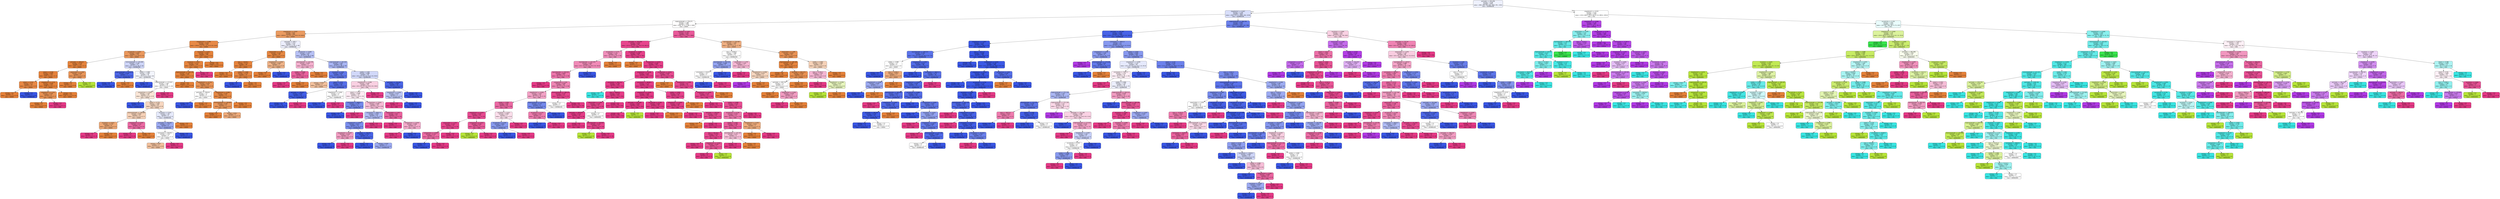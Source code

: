 digraph Tree {
node [shape=box, style="filled, rounded", color="black", fontname="helvetica"] ;
edge [fontname="helvetica"] ;
0 [label="perimeter <= 855.096\nentropy = 2.638\nsamples = 4303\nvalue = [969, 658, 250, 826, 1804, 955, 1343]\nclass = DERMASON", fillcolor="#eef1fd"] ;
1 [label="shapefactor1 <= 0.007\nentropy = 1.728\nsamples = 2603\nvalue = [950, 10, 0, 3, 1804, 146, 1234]\nclass = DERMASON", fillcolor="#d8defa"] ;
0 -> 1 [labeldistance=2.5, labelangle=45, headlabel="True"] ;
2 [label="majoraxislength <= 276.271\nentropy = 1.368\nsamples = 1282\nvalue = [936, 10, 0, 3, 148, 2, 928]\nclass = SEKER", fillcolor="#fffefe"] ;
1 -> 2 ;
3 [label="shapefactor1 <= 0.007\nentropy = 0.87\nsamples = 648\nvalue = [834.0, 1.0, 0.0, 1.0, 114.0, 0.0, 68.0]\nclass = SEKER", fillcolor="#ea9b61"] ;
2 -> 3 ;
4 [label="shapefactor4 <= 0.998\nentropy = 0.418\nsamples = 518\nvalue = [764.0, 1.0, 0.0, 1.0, 31.0, 0.0, 19.0]\nclass = SEKER", fillcolor="#e78946"] ;
3 -> 4 ;
5 [label="eccentricity <= 0.655\nentropy = 0.824\nsamples = 172\nvalue = [238, 1, 0, 0, 29, 0, 17]\nclass = SEKER", fillcolor="#ea985d"] ;
4 -> 5 ;
6 [label="perimeter <= 809.621\nentropy = 0.124\nsamples = 135\nvalue = [221, 1, 0, 0, 1, 0, 1]\nclass = SEKER", fillcolor="#e5833c"] ;
5 -> 6 ;
7 [label="extent <= 0.744\nentropy = 0.085\nsamples = 131\nvalue = [215, 0, 0, 0, 1, 0, 1]\nclass = SEKER", fillcolor="#e5823b"] ;
6 -> 7 ;
8 [label="extent <= 0.743\nentropy = 0.31\nsamples = 10\nvalue = [17, 0, 0, 0, 1, 0, 0]\nclass = SEKER", fillcolor="#e78845"] ;
7 -> 8 ;
9 [label="entropy = 0.0\nsamples = 9\nvalue = [17, 0, 0, 0, 0, 0, 0]\nclass = SEKER", fillcolor="#e58139"] ;
8 -> 9 ;
10 [label="entropy = 0.0\nsamples = 1\nvalue = [0, 0, 0, 0, 1, 0, 0]\nclass = DERMASON", fillcolor="#3956e5"] ;
8 -> 10 ;
11 [label="shapefactor3 <= 0.76\nentropy = 0.046\nsamples = 121\nvalue = [198, 0, 0, 0, 0, 0, 1]\nclass = SEKER", fillcolor="#e5823a"] ;
7 -> 11 ;
12 [label="shapefactor3 <= 0.76\nentropy = 0.544\nsamples = 6\nvalue = [7, 0, 0, 0, 0, 0, 1]\nclass = SEKER", fillcolor="#e99355"] ;
11 -> 12 ;
13 [label="entropy = 0.0\nsamples = 5\nvalue = [7, 0, 0, 0, 0, 0, 0]\nclass = SEKER", fillcolor="#e58139"] ;
12 -> 13 ;
14 [label="entropy = 0.0\nsamples = 1\nvalue = [0, 0, 0, 0, 0, 0, 1]\nclass = SIRA", fillcolor="#e53986"] ;
12 -> 14 ;
15 [label="entropy = 0.0\nsamples = 115\nvalue = [191, 0, 0, 0, 0, 0, 0]\nclass = SEKER", fillcolor="#e58139"] ;
11 -> 15 ;
16 [label="aspectration <= 1.309\nentropy = 0.592\nsamples = 4\nvalue = [6, 1, 0, 0, 0, 0, 0]\nclass = SEKER", fillcolor="#e9965a"] ;
6 -> 16 ;
17 [label="entropy = 0.0\nsamples = 3\nvalue = [6, 0, 0, 0, 0, 0, 0]\nclass = SEKER", fillcolor="#e58139"] ;
16 -> 17 ;
18 [label="entropy = 0.0\nsamples = 1\nvalue = [0, 1, 0, 0, 0, 0, 0]\nclass = BARBUNYA", fillcolor="#b7e539"] ;
16 -> 18 ;
19 [label="minoraxislength <= 191.698\nentropy = 1.536\nsamples = 37\nvalue = [17, 0, 0, 0, 28, 0, 16]\nclass = DERMASON", fillcolor="#ced5f8"] ;
5 -> 19 ;
20 [label="majoraxislength <= 274.874\nentropy = 0.439\nsamples = 7\nvalue = [1, 0, 0, 0, 10, 0, 0]\nclass = DERMASON", fillcolor="#4d67e8"] ;
19 -> 20 ;
21 [label="entropy = 0.0\nsamples = 6\nvalue = [0, 0, 0, 0, 10, 0, 0]\nclass = DERMASON", fillcolor="#3956e5"] ;
20 -> 21 ;
22 [label="entropy = 0.0\nsamples = 1\nvalue = [1, 0, 0, 0, 0, 0, 0]\nclass = SEKER", fillcolor="#e58139"] ;
20 -> 22 ;
23 [label="solidity <= 0.985\nentropy = 1.583\nsamples = 30\nvalue = [16, 0, 0, 0, 18, 0, 16]\nclass = DERMASON", fillcolor="#f3f5fd"] ;
19 -> 23 ;
24 [label="entropy = 0.0\nsamples = 2\nvalue = [0, 0, 0, 0, 7, 0, 0]\nclass = DERMASON", fillcolor="#3956e5"] ;
23 -> 24 ;
25 [label="majoraxislength <= 273.831\nentropy = 1.565\nsamples = 28\nvalue = [16, 0, 0, 0, 11, 0, 16]\nclass = SEKER", fillcolor="#ffffff"] ;
23 -> 25 ;
26 [label="compactness <= 0.843\nentropy = 1.543\nsamples = 24\nvalue = [16, 0, 0, 0, 11, 0, 9]\nclass = SEKER", fillcolor="#fae6d7"] ;
25 -> 26 ;
27 [label="entropy = 0.0\nsamples = 4\nvalue = [0, 0, 0, 0, 5, 0, 0]\nclass = DERMASON", fillcolor="#3956e5"] ;
26 -> 27 ;
28 [label="extent <= 0.774\nentropy = 1.469\nsamples = 20\nvalue = [16, 0, 0, 0, 6, 0, 9]\nclass = SEKER", fillcolor="#f7d7c0"] ;
26 -> 28 ;
29 [label="minoraxislength <= 196.869\nentropy = 0.964\nsamples = 12\nvalue = [11, 0, 0, 0, 0, 0, 7]\nclass = SEKER", fillcolor="#f6d1b7"] ;
28 -> 29 ;
30 [label="roundness <= 0.915\nentropy = 0.779\nsamples = 8\nvalue = [10, 0, 0, 0, 0, 0, 3]\nclass = SEKER", fillcolor="#eda774"] ;
29 -> 30 ;
31 [label="entropy = 0.0\nsamples = 3\nvalue = [0, 0, 0, 0, 0, 0, 3]\nclass = SIRA", fillcolor="#e53986"] ;
30 -> 31 ;
32 [label="entropy = 0.0\nsamples = 5\nvalue = [10, 0, 0, 0, 0, 0, 0]\nclass = SEKER", fillcolor="#e58139"] ;
30 -> 32 ;
33 [label="shapefactor4 <= 0.997\nentropy = 0.722\nsamples = 4\nvalue = [1, 0, 0, 0, 0, 0, 4]\nclass = SIRA", fillcolor="#ec6aa4"] ;
29 -> 33 ;
34 [label="entropy = 0.0\nsamples = 3\nvalue = [0, 0, 0, 0, 0, 0, 4]\nclass = SIRA", fillcolor="#e53986"] ;
33 -> 34 ;
35 [label="entropy = 0.0\nsamples = 1\nvalue = [1, 0, 0, 0, 0, 0, 0]\nclass = SEKER", fillcolor="#e58139"] ;
33 -> 35 ;
36 [label="roundness <= 0.935\nentropy = 1.46\nsamples = 8\nvalue = [5, 0, 0, 0, 6, 0, 2]\nclass = DERMASON", fillcolor="#e6eafc"] ;
28 -> 36 ;
37 [label="perimeter <= 742.641\nentropy = 1.371\nsamples = 6\nvalue = [2, 0, 0, 0, 6, 0, 2]\nclass = DERMASON", fillcolor="#9caaf2"] ;
36 -> 37 ;
38 [label="convexarea <= 40109.5\nentropy = 1.522\nsamples = 4\nvalue = [2, 0, 0, 0, 1, 0, 2]\nclass = SEKER", fillcolor="#ffffff"] ;
37 -> 38 ;
39 [label="entropy = 0.918\nsamples = 2\nvalue = [2, 0, 0, 0, 1, 0, 0]\nclass = SEKER", fillcolor="#f2c09c"] ;
38 -> 39 ;
40 [label="entropy = 0.0\nsamples = 2\nvalue = [0, 0, 0, 0, 0, 0, 2]\nclass = SIRA", fillcolor="#e53986"] ;
38 -> 40 ;
41 [label="entropy = 0.0\nsamples = 2\nvalue = [0, 0, 0, 0, 5, 0, 0]\nclass = DERMASON", fillcolor="#3956e5"] ;
37 -> 41 ;
42 [label="entropy = 0.0\nsamples = 2\nvalue = [3, 0, 0, 0, 0, 0, 0]\nclass = SEKER", fillcolor="#e58139"] ;
36 -> 42 ;
43 [label="entropy = 0.0\nsamples = 4\nvalue = [0, 0, 0, 0, 0, 0, 7]\nclass = SIRA", fillcolor="#e53986"] ;
25 -> 43 ;
44 [label="roundness <= 0.952\nentropy = 0.091\nsamples = 346\nvalue = [526, 0, 0, 1, 2, 0, 2]\nclass = SEKER", fillcolor="#e5823b"] ;
4 -> 44 ;
45 [label="roundness <= 0.951\nentropy = 0.231\nsamples = 124\nvalue = [170, 0, 0, 1, 2, 0, 2]\nclass = SEKER", fillcolor="#e6853f"] ;
44 -> 45 ;
46 [label="majoraxislength <= 269.799\nentropy = 0.142\nsamples = 123\nvalue = [170, 0, 0, 1, 2, 0, 0]\nclass = SEKER", fillcolor="#e5833c"] ;
45 -> 46 ;
47 [label="entropy = 0.0\nsamples = 107\nvalue = [150, 0, 0, 0, 0, 0, 0]\nclass = SEKER", fillcolor="#e58139"] ;
46 -> 47 ;
48 [label="shapefactor3 <= 0.719\nentropy = 0.678\nsamples = 16\nvalue = [20, 0, 0, 1, 2, 0, 0]\nclass = SEKER", fillcolor="#e99355"] ;
46 -> 48 ;
49 [label="perimeter <= 749.813\nentropy = 1.0\nsamples = 4\nvalue = [2, 0, 0, 0, 2, 0, 0]\nclass = SEKER", fillcolor="#ffffff"] ;
48 -> 49 ;
50 [label="entropy = 0.0\nsamples = 2\nvalue = [0, 0, 0, 0, 2, 0, 0]\nclass = DERMASON", fillcolor="#3956e5"] ;
49 -> 50 ;
51 [label="entropy = 0.0\nsamples = 2\nvalue = [2, 0, 0, 0, 0, 0, 0]\nclass = SEKER", fillcolor="#e58139"] ;
49 -> 51 ;
52 [label="shapefactor4 <= 0.998\nentropy = 0.297\nsamples = 12\nvalue = [18, 0, 0, 1, 0, 0, 0]\nclass = SEKER", fillcolor="#e68844"] ;
48 -> 52 ;
53 [label="minoraxislength <= 209.867\nentropy = 0.592\nsamples = 4\nvalue = [6, 0, 0, 1, 0, 0, 0]\nclass = SEKER", fillcolor="#e9965a"] ;
52 -> 53 ;
54 [label="entropy = 0.0\nsamples = 2\nvalue = [3, 0, 0, 0, 0, 0, 0]\nclass = SEKER", fillcolor="#e58139"] ;
53 -> 54 ;
55 [label="entropy = 0.811\nsamples = 2\nvalue = [3, 0, 0, 1, 0, 0, 0]\nclass = SEKER", fillcolor="#eeab7b"] ;
53 -> 55 ;
56 [label="entropy = 0.0\nsamples = 8\nvalue = [12, 0, 0, 0, 0, 0, 0]\nclass = SEKER", fillcolor="#e58139"] ;
52 -> 56 ;
57 [label="entropy = 0.0\nsamples = 1\nvalue = [0, 0, 0, 0, 0, 0, 2]\nclass = SIRA", fillcolor="#e53986"] ;
45 -> 57 ;
58 [label="entropy = 0.0\nsamples = 222\nvalue = [356, 0, 0, 0, 0, 0, 0]\nclass = SEKER", fillcolor="#e58139"] ;
44 -> 58 ;
59 [label="perimeter <= 695.1\nentropy = 1.553\nsamples = 130\nvalue = [70, 0, 0, 0, 83, 0, 49]\nclass = DERMASON", fillcolor="#eceefc"] ;
3 -> 59 ;
60 [label="aspectration <= 1.303\nentropy = 0.261\nsamples = 45\nvalue = [65, 0, 0, 0, 3, 0, 0]\nclass = SEKER", fillcolor="#e68742"] ;
59 -> 60 ;
61 [label="area <= 34249.5\nentropy = 0.121\nsamples = 40\nvalue = [60, 0, 0, 0, 1, 0, 0]\nclass = SEKER", fillcolor="#e5833c"] ;
60 -> 61 ;
62 [label="entropy = 0.0\nsamples = 26\nvalue = [40, 0, 0, 0, 0, 0, 0]\nclass = SEKER", fillcolor="#e58139"] ;
61 -> 62 ;
63 [label="solidity <= 0.989\nentropy = 0.276\nsamples = 14\nvalue = [20, 0, 0, 0, 1, 0, 0]\nclass = SEKER", fillcolor="#e68743"] ;
61 -> 63 ;
64 [label="entropy = 0.0\nsamples = 1\nvalue = [0, 0, 0, 0, 1, 0, 0]\nclass = DERMASON", fillcolor="#3956e5"] ;
63 -> 64 ;
65 [label="entropy = 0.0\nsamples = 13\nvalue = [20, 0, 0, 0, 0, 0, 0]\nclass = SEKER", fillcolor="#e58139"] ;
63 -> 65 ;
66 [label="shapefactor2 <= 0.002\nentropy = 0.863\nsamples = 5\nvalue = [5, 0, 0, 0, 2, 0, 0]\nclass = SEKER", fillcolor="#efb388"] ;
60 -> 66 ;
67 [label="entropy = 0.0\nsamples = 3\nvalue = [5, 0, 0, 0, 0, 0, 0]\nclass = SEKER", fillcolor="#e58139"] ;
66 -> 67 ;
68 [label="entropy = 0.0\nsamples = 2\nvalue = [0, 0, 0, 0, 2, 0, 0]\nclass = DERMASON", fillcolor="#3956e5"] ;
66 -> 68 ;
69 [label="eccentricity <= 0.668\nentropy = 1.152\nsamples = 85\nvalue = [5, 0, 0, 0, 80, 0, 49]\nclass = DERMASON", fillcolor="#b7c1f6"] ;
59 -> 69 ;
70 [label="equivdiameter <= 216.798\nentropy = 0.954\nsamples = 5\nvalue = [3, 0, 0, 0, 0, 0, 5]\nclass = SIRA", fillcolor="#f5b0cf"] ;
69 -> 70 ;
71 [label="solidity <= 0.988\nentropy = 0.65\nsamples = 3\nvalue = [1, 0, 0, 0, 0, 0, 5]\nclass = SIRA", fillcolor="#ea619e"] ;
70 -> 71 ;
72 [label="entropy = 0.0\nsamples = 2\nvalue = [0, 0, 0, 0, 0, 0, 5]\nclass = SIRA", fillcolor="#e53986"] ;
71 -> 72 ;
73 [label="entropy = 0.0\nsamples = 1\nvalue = [1, 0, 0, 0, 0, 0, 0]\nclass = SEKER", fillcolor="#e58139"] ;
71 -> 73 ;
74 [label="entropy = 0.0\nsamples = 2\nvalue = [2, 0, 0, 0, 0, 0, 0]\nclass = SEKER", fillcolor="#e58139"] ;
70 -> 74 ;
75 [label="majoraxislength <= 261.642\nentropy = 1.041\nsamples = 80\nvalue = [2, 0, 0, 0, 80, 0, 44]\nclass = DERMASON", fillcolor="#a8b5f4"] ;
69 -> 75 ;
76 [label="roundness <= 0.89\nentropy = 0.834\nsamples = 22\nvalue = [2, 0, 0, 0, 28, 0, 4]\nclass = DERMASON", fillcolor="#6178ea"] ;
75 -> 76 ;
77 [label="entropy = 0.918\nsamples = 2\nvalue = [2, 0, 0, 0, 1, 0, 0]\nclass = SEKER", fillcolor="#f2c09c"] ;
76 -> 77 ;
78 [label="extent <= 0.79\nentropy = 0.555\nsamples = 20\nvalue = [0, 0, 0, 0, 27, 0, 4]\nclass = DERMASON", fillcolor="#566fe9"] ;
76 -> 78 ;
79 [label="perimeter <= 729.817\nentropy = 0.242\nsamples = 15\nvalue = [0, 0, 0, 0, 24, 0, 1]\nclass = DERMASON", fillcolor="#415de6"] ;
78 -> 79 ;
80 [label="entropy = 0.0\nsamples = 14\nvalue = [0, 0, 0, 0, 24, 0, 0]\nclass = DERMASON", fillcolor="#3956e5"] ;
79 -> 80 ;
81 [label="entropy = 0.0\nsamples = 1\nvalue = [0, 0, 0, 0, 0, 0, 1]\nclass = SIRA", fillcolor="#e53986"] ;
79 -> 81 ;
82 [label="shapefactor2 <= 0.002\nentropy = 1.0\nsamples = 5\nvalue = [0, 0, 0, 0, 3, 0, 3]\nclass = DERMASON", fillcolor="#ffffff"] ;
78 -> 82 ;
83 [label="entropy = 0.0\nsamples = 3\nvalue = [0, 0, 0, 0, 3, 0, 0]\nclass = DERMASON", fillcolor="#3956e5"] ;
82 -> 83 ;
84 [label="entropy = 0.0\nsamples = 2\nvalue = [0, 0, 0, 0, 0, 0, 3]\nclass = SIRA", fillcolor="#e53986"] ;
82 -> 84 ;
85 [label="solidity <= 0.99\nentropy = 0.988\nsamples = 58\nvalue = [0.0, 0.0, 0.0, 0.0, 52.0, 0.0, 40.0]\nclass = DERMASON", fillcolor="#d1d8f9"] ;
75 -> 85 ;
86 [label="shapefactor4 <= 0.998\nentropy = 0.987\nsamples = 42\nvalue = [0.0, 0.0, 0.0, 0.0, 29.0, 0.0, 38.0]\nclass = SIRA", fillcolor="#f9d0e2"] ;
85 -> 86 ;
87 [label="extent <= 0.723\nentropy = 0.998\nsamples = 37\nvalue = [0, 0, 0, 0, 29, 0, 32]\nclass = SIRA", fillcolor="#fdecf4"] ;
86 -> 87 ;
88 [label="convexarea <= 40803.5\nentropy = 0.779\nsamples = 6\nvalue = [0, 0, 0, 0, 10, 0, 3]\nclass = DERMASON", fillcolor="#7489ed"] ;
87 -> 88 ;
89 [label="entropy = 0.0\nsamples = 5\nvalue = [0, 0, 0, 0, 10, 0, 0]\nclass = DERMASON", fillcolor="#3956e5"] ;
88 -> 89 ;
90 [label="entropy = 0.0\nsamples = 1\nvalue = [0, 0, 0, 0, 0, 0, 3]\nclass = SIRA", fillcolor="#e53986"] ;
88 -> 90 ;
91 [label="compactness <= 0.832\nentropy = 0.968\nsamples = 31\nvalue = [0, 0, 0, 0, 19, 0, 29]\nclass = SIRA", fillcolor="#f6bbd5"] ;
87 -> 91 ;
92 [label="convexarea <= 40627.0\nentropy = 0.954\nsamples = 18\nvalue = [0, 0, 0, 0, 15, 0, 9]\nclass = DERMASON", fillcolor="#b0bbf5"] ;
91 -> 92 ;
93 [label="shapefactor4 <= 0.997\nentropy = 0.811\nsamples = 14\nvalue = [0, 0, 0, 0, 15, 0, 5]\nclass = DERMASON", fillcolor="#7b8eee"] ;
92 -> 93 ;
94 [label="shapefactor1 <= 0.007\nentropy = 0.918\nsamples = 6\nvalue = [0, 0, 0, 0, 2, 0, 4]\nclass = SIRA", fillcolor="#f29cc2"] ;
93 -> 94 ;
95 [label="entropy = 0.0\nsamples = 2\nvalue = [0, 0, 0, 0, 2, 0, 0]\nclass = DERMASON", fillcolor="#3956e5"] ;
94 -> 95 ;
96 [label="entropy = 0.0\nsamples = 4\nvalue = [0, 0, 0, 0, 0, 0, 4]\nclass = SIRA", fillcolor="#e53986"] ;
94 -> 96 ;
97 [label="perimeter <= 740.955\nentropy = 0.371\nsamples = 8\nvalue = [0, 0, 0, 0, 13, 0, 1]\nclass = DERMASON", fillcolor="#4863e7"] ;
93 -> 97 ;
98 [label="entropy = 0.0\nsamples = 6\nvalue = [0, 0, 0, 0, 11, 0, 0]\nclass = DERMASON", fillcolor="#3956e5"] ;
97 -> 98 ;
99 [label="entropy = 0.918\nsamples = 2\nvalue = [0, 0, 0, 0, 2, 0, 1]\nclass = DERMASON", fillcolor="#9caaf2"] ;
97 -> 99 ;
100 [label="entropy = 0.0\nsamples = 4\nvalue = [0, 0, 0, 0, 0, 0, 4]\nclass = SIRA", fillcolor="#e53986"] ;
92 -> 100 ;
101 [label="aspectration <= 1.427\nentropy = 0.65\nsamples = 13\nvalue = [0, 0, 0, 0, 4, 0, 20]\nclass = SIRA", fillcolor="#ea619e"] ;
91 -> 101 ;
102 [label="entropy = 0.0\nsamples = 7\nvalue = [0, 0, 0, 0, 0, 0, 13]\nclass = SIRA", fillcolor="#e53986"] ;
101 -> 102 ;
103 [label="compactness <= 0.834\nentropy = 0.946\nsamples = 6\nvalue = [0, 0, 0, 0, 4, 0, 7]\nclass = SIRA", fillcolor="#f4aacb"] ;
101 -> 103 ;
104 [label="entropy = 0.0\nsamples = 4\nvalue = [0, 0, 0, 0, 0, 0, 7]\nclass = SIRA", fillcolor="#e53986"] ;
103 -> 104 ;
105 [label="entropy = 0.0\nsamples = 2\nvalue = [0, 0, 0, 0, 4, 0, 0]\nclass = DERMASON", fillcolor="#3956e5"] ;
103 -> 105 ;
106 [label="entropy = 0.0\nsamples = 5\nvalue = [0, 0, 0, 0, 0, 0, 6]\nclass = SIRA", fillcolor="#e53986"] ;
86 -> 106 ;
107 [label="perimeter <= 723.367\nentropy = 0.402\nsamples = 16\nvalue = [0, 0, 0, 0, 23, 0, 2]\nclass = DERMASON", fillcolor="#4a65e7"] ;
85 -> 107 ;
108 [label="shapefactor2 <= 0.002\nentropy = 0.971\nsamples = 4\nvalue = [0, 0, 0, 0, 3, 0, 2]\nclass = DERMASON", fillcolor="#bdc7f6"] ;
107 -> 108 ;
109 [label="entropy = 0.0\nsamples = 1\nvalue = [0, 0, 0, 0, 0, 0, 2]\nclass = SIRA", fillcolor="#e53986"] ;
108 -> 109 ;
110 [label="entropy = 0.0\nsamples = 3\nvalue = [0, 0, 0, 0, 3, 0, 0]\nclass = DERMASON", fillcolor="#3956e5"] ;
108 -> 110 ;
111 [label="entropy = 0.0\nsamples = 12\nvalue = [0, 0, 0, 0, 20, 0, 0]\nclass = DERMASON", fillcolor="#3956e5"] ;
107 -> 111 ;
112 [label="roundness <= 0.92\nentropy = 0.792\nsamples = 634\nvalue = [102, 9, 0, 2, 34, 2, 860]\nclass = SIRA", fillcolor="#e95a9a"] ;
2 -> 112 ;
113 [label="perimeter <= 763.858\nentropy = 0.424\nsamples = 563\nvalue = [23.0, 6.0, 0.0, 2.0, 23.0, 0.0, 841.0]\nclass = SIRA", fillcolor="#e7458d"] ;
112 -> 113 ;
114 [label="eccentricity <= 0.771\nentropy = 1.132\nsamples = 56\nvalue = [3, 1, 0, 0, 23, 0, 58]\nclass = SIRA", fillcolor="#f08fbb"] ;
113 -> 114 ;
115 [label="equivdiameter <= 231.429\nentropy = 0.945\nsamples = 55\nvalue = [0.0, 1.0, 0.0, 0.0, 23.0, 0.0, 58.0]\nclass = SIRA", fillcolor="#f08ab7"] ;
114 -> 115 ;
116 [label="equivdiameter <= 226.919\nentropy = 0.863\nsamples = 53\nvalue = [0, 1, 0, 0, 17, 0, 58]\nclass = SIRA", fillcolor="#ed75ab"] ;
115 -> 116 ;
117 [label="entropy = 0.0\nsamples = 7\nvalue = [0, 0, 0, 0, 0, 0, 12]\nclass = SIRA", fillcolor="#e53986"] ;
116 -> 117 ;
118 [label="compactness <= 0.82\nentropy = 0.944\nsamples = 46\nvalue = [0, 1, 0, 0, 17, 0, 46]\nclass = SIRA", fillcolor="#ef85b4"] ;
116 -> 118 ;
119 [label="shapefactor2 <= 0.002\nentropy = 1.052\nsamples = 34\nvalue = [0, 1, 0, 0, 16, 0, 31]\nclass = SIRA", fillcolor="#f3a2c6"] ;
118 -> 119 ;
120 [label="solidity <= 0.991\nentropy = 0.84\nsamples = 26\nvalue = [0, 1, 0, 0, 6, 0, 28]\nclass = SIRA", fillcolor="#eb69a3"] ;
119 -> 120 ;
121 [label="shapefactor3 <= 0.659\nentropy = 0.497\nsamples = 19\nvalue = [0, 1, 0, 0, 1, 0, 22]\nclass = SIRA", fillcolor="#e74a91"] ;
120 -> 121 ;
122 [label="aspectration <= 1.525\nentropy = 0.323\nsamples = 13\nvalue = [0, 0, 0, 0, 1, 0, 16]\nclass = SIRA", fillcolor="#e7458e"] ;
121 -> 122 ;
123 [label="compactness <= 0.809\nentropy = 0.722\nsamples = 5\nvalue = [0, 0, 0, 0, 1, 0, 4]\nclass = SIRA", fillcolor="#ec6aa4"] ;
122 -> 123 ;
124 [label="entropy = 0.0\nsamples = 1\nvalue = [0, 0, 0, 0, 1, 0, 0]\nclass = DERMASON", fillcolor="#3956e5"] ;
123 -> 124 ;
125 [label="entropy = 0.0\nsamples = 4\nvalue = [0, 0, 0, 0, 0, 0, 4]\nclass = SIRA", fillcolor="#e53986"] ;
123 -> 125 ;
126 [label="entropy = 0.0\nsamples = 8\nvalue = [0, 0, 0, 0, 0, 0, 12]\nclass = SIRA", fillcolor="#e53986"] ;
122 -> 126 ;
127 [label="compactness <= 0.812\nentropy = 0.592\nsamples = 6\nvalue = [0, 1, 0, 0, 0, 0, 6]\nclass = SIRA", fillcolor="#e95a9a"] ;
121 -> 127 ;
128 [label="entropy = 0.0\nsamples = 1\nvalue = [0, 1, 0, 0, 0, 0, 0]\nclass = BARBUNYA", fillcolor="#b7e539"] ;
127 -> 128 ;
129 [label="entropy = 0.0\nsamples = 5\nvalue = [0, 0, 0, 0, 0, 0, 6]\nclass = SIRA", fillcolor="#e53986"] ;
127 -> 129 ;
130 [label="roundness <= 0.913\nentropy = 0.994\nsamples = 7\nvalue = [0, 0, 0, 0, 5, 0, 6]\nclass = SIRA", fillcolor="#fbdeeb"] ;
120 -> 130 ;
131 [label="eccentricity <= 0.769\nentropy = 0.863\nsamples = 4\nvalue = [0, 0, 0, 0, 5, 0, 2]\nclass = DERMASON", fillcolor="#889aef"] ;
130 -> 131 ;
132 [label="entropy = 0.0\nsamples = 3\nvalue = [0, 0, 0, 0, 5, 0, 0]\nclass = DERMASON", fillcolor="#3956e5"] ;
131 -> 132 ;
133 [label="entropy = 0.0\nsamples = 1\nvalue = [0, 0, 0, 0, 0, 0, 2]\nclass = SIRA", fillcolor="#e53986"] ;
131 -> 133 ;
134 [label="entropy = 0.0\nsamples = 3\nvalue = [0, 0, 0, 0, 0, 0, 4]\nclass = SIRA", fillcolor="#e53986"] ;
130 -> 134 ;
135 [label="majoraxislength <= 278.099\nentropy = 0.779\nsamples = 8\nvalue = [0, 0, 0, 0, 10, 0, 3]\nclass = DERMASON", fillcolor="#7489ed"] ;
119 -> 135 ;
136 [label="eccentricity <= 0.74\nentropy = 0.811\nsamples = 3\nvalue = [0, 0, 0, 0, 1, 0, 3]\nclass = SIRA", fillcolor="#ee7bae"] ;
135 -> 136 ;
137 [label="entropy = 0.0\nsamples = 1\nvalue = [0, 0, 0, 0, 1, 0, 0]\nclass = DERMASON", fillcolor="#3956e5"] ;
136 -> 137 ;
138 [label="entropy = 0.0\nsamples = 2\nvalue = [0, 0, 0, 0, 0, 0, 3]\nclass = SIRA", fillcolor="#e53986"] ;
136 -> 138 ;
139 [label="entropy = 0.0\nsamples = 5\nvalue = [0, 0, 0, 0, 9, 0, 0]\nclass = DERMASON", fillcolor="#3956e5"] ;
135 -> 139 ;
140 [label="minoraxislength <= 188.215\nentropy = 0.337\nsamples = 12\nvalue = [0, 0, 0, 0, 1, 0, 15]\nclass = SIRA", fillcolor="#e7468e"] ;
118 -> 140 ;
141 [label="entropy = 1.0\nsamples = 2\nvalue = [0, 0, 0, 0, 1, 0, 1]\nclass = DERMASON", fillcolor="#ffffff"] ;
140 -> 141 ;
142 [label="entropy = 0.0\nsamples = 10\nvalue = [0, 0, 0, 0, 0, 0, 14]\nclass = SIRA", fillcolor="#e53986"] ;
140 -> 142 ;
143 [label="entropy = 0.0\nsamples = 2\nvalue = [0, 0, 0, 0, 6, 0, 0]\nclass = DERMASON", fillcolor="#3956e5"] ;
115 -> 143 ;
144 [label="entropy = 0.0\nsamples = 1\nvalue = [3, 0, 0, 0, 0, 0, 0]\nclass = SEKER", fillcolor="#e58139"] ;
114 -> 144 ;
145 [label="eccentricity <= 0.684\nentropy = 0.246\nsamples = 507\nvalue = [20, 5, 0, 2, 0, 0, 783]\nclass = SIRA", fillcolor="#e6408a"] ;
113 -> 145 ;
146 [label="entropy = 0.0\nsamples = 4\nvalue = [6, 0, 0, 0, 0, 0, 0]\nclass = SEKER", fillcolor="#e58139"] ;
145 -> 146 ;
147 [label="compactness <= 0.819\nentropy = 0.206\nsamples = 503\nvalue = [14, 5, 0, 2, 0, 0, 783]\nclass = SIRA", fillcolor="#e63e89"] ;
145 -> 147 ;
148 [label="shapefactor1 <= 0.006\nentropy = 0.143\nsamples = 429\nvalue = [5, 4, 0, 2, 0, 0, 675]\nclass = SIRA", fillcolor="#e53c88"] ;
147 -> 148 ;
149 [label="convexarea <= 46174.0\nentropy = 0.196\nsamples = 104\nvalue = [0, 2, 0, 2, 0, 0, 154]\nclass = SIRA", fillcolor="#e63e89"] ;
148 -> 149 ;
150 [label="entropy = 0.0\nsamples = 1\nvalue = [0, 0, 0, 1, 0, 0, 0]\nclass = CALI", fillcolor="#39e5e2"] ;
149 -> 150 ;
151 [label="area <= 48420.0\nentropy = 0.154\nsamples = 103\nvalue = [0, 2, 0, 1, 0, 0, 154]\nclass = SIRA", fillcolor="#e63d88"] ;
149 -> 151 ;
152 [label="aspectration <= 1.563\nentropy = 0.324\nsamples = 37\nvalue = [0, 2, 0, 1, 0, 0, 59]\nclass = SIRA", fillcolor="#e6438c"] ;
151 -> 152 ;
153 [label="perimeter <= 820.652\nentropy = 0.122\nsamples = 35\nvalue = [0, 1, 0, 0, 0, 0, 59]\nclass = SIRA", fillcolor="#e53c88"] ;
152 -> 153 ;
154 [label="entropy = 0.0\nsamples = 27\nvalue = [0, 0, 0, 0, 0, 0, 43]\nclass = SIRA", fillcolor="#e53986"] ;
153 -> 154 ;
155 [label="equivdiameter <= 244.867\nentropy = 0.323\nsamples = 8\nvalue = [0, 1, 0, 0, 0, 0, 16]\nclass = SIRA", fillcolor="#e7458e"] ;
153 -> 155 ;
156 [label="entropy = 0.0\nsamples = 1\nvalue = [0, 1, 0, 0, 0, 0, 0]\nclass = BARBUNYA", fillcolor="#b7e539"] ;
155 -> 156 ;
157 [label="entropy = 0.0\nsamples = 7\nvalue = [0, 0, 0, 0, 0, 0, 16]\nclass = SIRA", fillcolor="#e53986"] ;
155 -> 157 ;
158 [label="entropy = 1.0\nsamples = 2\nvalue = [0, 1, 0, 1, 0, 0, 0]\nclass = BARBUNYA", fillcolor="#ffffff"] ;
152 -> 158 ;
159 [label="entropy = 0.0\nsamples = 66\nvalue = [0, 0, 0, 0, 0, 0, 95]\nclass = SIRA", fillcolor="#e53986"] ;
151 -> 159 ;
160 [label="convexarea <= 48588.5\nentropy = 0.113\nsamples = 325\nvalue = [5, 2, 0, 0, 0, 0, 521]\nclass = SIRA", fillcolor="#e53c88"] ;
148 -> 160 ;
161 [label="shapefactor3 <= 0.645\nentropy = 0.065\nsamples = 280\nvalue = [1, 2, 0, 0, 0, 0, 441]\nclass = SIRA", fillcolor="#e53a87"] ;
160 -> 161 ;
162 [label="perimeter <= 837.667\nentropy = 0.056\nsamples = 202\nvalue = [0, 2, 0, 0, 0, 0, 310]\nclass = SIRA", fillcolor="#e53a87"] ;
161 -> 162 ;
163 [label="entropy = 0.0\nsamples = 200\nvalue = [0, 0, 0, 0, 0, 0, 310]\nclass = SIRA", fillcolor="#e53986"] ;
162 -> 163 ;
164 [label="entropy = 0.0\nsamples = 2\nvalue = [0, 2, 0, 0, 0, 0, 0]\nclass = BARBUNYA", fillcolor="#b7e539"] ;
162 -> 164 ;
165 [label="eccentricity <= 0.763\nentropy = 0.064\nsamples = 78\nvalue = [1, 0, 0, 0, 0, 0, 131]\nclass = SIRA", fillcolor="#e53b87"] ;
161 -> 165 ;
166 [label="entropy = 0.0\nsamples = 77\nvalue = [0, 0, 0, 0, 0, 0, 131]\nclass = SIRA", fillcolor="#e53986"] ;
165 -> 166 ;
167 [label="entropy = 0.0\nsamples = 1\nvalue = [1, 0, 0, 0, 0, 0, 0]\nclass = SEKER", fillcolor="#e58139"] ;
165 -> 167 ;
168 [label="solidity <= 0.992\nentropy = 0.276\nsamples = 45\nvalue = [4, 0, 0, 0, 0, 0, 80]\nclass = SIRA", fillcolor="#e6438c"] ;
160 -> 168 ;
169 [label="shapefactor1 <= 0.007\nentropy = 0.165\nsamples = 44\nvalue = [2, 0, 0, 0, 0, 0, 80]\nclass = SIRA", fillcolor="#e63e89"] ;
168 -> 169 ;
170 [label="entropy = 0.0\nsamples = 32\nvalue = [0, 0, 0, 0, 0, 0, 59]\nclass = SIRA", fillcolor="#e53986"] ;
169 -> 170 ;
171 [label="perimeter <= 836.667\nentropy = 0.426\nsamples = 12\nvalue = [2, 0, 0, 0, 0, 0, 21]\nclass = SIRA", fillcolor="#e74c92"] ;
169 -> 171 ;
172 [label="entropy = 0.0\nsamples = 1\nvalue = [2, 0, 0, 0, 0, 0, 0]\nclass = SEKER", fillcolor="#e58139"] ;
171 -> 172 ;
173 [label="entropy = 0.0\nsamples = 11\nvalue = [0, 0, 0, 0, 0, 0, 21]\nclass = SIRA", fillcolor="#e53986"] ;
171 -> 173 ;
174 [label="entropy = 0.0\nsamples = 1\nvalue = [2, 0, 0, 0, 0, 0, 0]\nclass = SEKER", fillcolor="#e58139"] ;
168 -> 174 ;
175 [label="compactness <= 0.819\nentropy = 0.458\nsamples = 74\nvalue = [9, 1, 0, 0, 0, 0, 108]\nclass = SIRA", fillcolor="#e74b91"] ;
147 -> 175 ;
176 [label="entropy = 0.0\nsamples = 1\nvalue = [2, 0, 0, 0, 0, 0, 0]\nclass = SEKER", fillcolor="#e58139"] ;
175 -> 176 ;
177 [label="shapefactor4 <= 0.999\nentropy = 0.4\nsamples = 73\nvalue = [7, 1, 0, 0, 0, 0, 108]\nclass = SIRA", fillcolor="#e7488f"] ;
175 -> 177 ;
178 [label="shapefactor3 <= 0.682\nentropy = 0.332\nsamples = 72\nvalue = [5, 1, 0, 0, 0, 0, 108]\nclass = SIRA", fillcolor="#e6448d"] ;
177 -> 178 ;
179 [label="entropy = 0.0\nsamples = 35\nvalue = [0, 0, 0, 0, 0, 0, 51]\nclass = SIRA", fillcolor="#e53986"] ;
178 -> 179 ;
180 [label="solidity <= 0.988\nentropy = 0.516\nsamples = 37\nvalue = [5, 1, 0, 0, 0, 0, 57]\nclass = SIRA", fillcolor="#e84d93"] ;
178 -> 180 ;
181 [label="eccentricity <= 0.728\nentropy = 0.974\nsamples = 17\nvalue = [5, 1, 0, 0, 0, 0, 18]\nclass = SIRA", fillcolor="#ed78ac"] ;
180 -> 181 ;
182 [label="solidity <= 0.987\nentropy = 0.748\nsamples = 14\nvalue = [2, 1, 0, 0, 0, 0, 17]\nclass = SIRA", fillcolor="#e95a9a"] ;
181 -> 182 ;
183 [label="area <= 46118.0\nentropy = 0.353\nsamples = 10\nvalue = [0, 1, 0, 0, 0, 0, 14]\nclass = SIRA", fillcolor="#e7478f"] ;
182 -> 183 ;
184 [label="entropy = 0.0\nsamples = 5\nvalue = [0, 0, 0, 0, 0, 0, 7]\nclass = SIRA", fillcolor="#e53986"] ;
183 -> 184 ;
185 [label="shapefactor2 <= 0.002\nentropy = 0.544\nsamples = 5\nvalue = [0, 1, 0, 0, 0, 0, 7]\nclass = SIRA", fillcolor="#e95597"] ;
183 -> 185 ;
186 [label="entropy = 0.0\nsamples = 4\nvalue = [0, 0, 0, 0, 0, 0, 7]\nclass = SIRA", fillcolor="#e53986"] ;
185 -> 186 ;
187 [label="entropy = 0.0\nsamples = 1\nvalue = [0, 1, 0, 0, 0, 0, 0]\nclass = BARBUNYA", fillcolor="#b7e539"] ;
185 -> 187 ;
188 [label="equivdiameter <= 235.101\nentropy = 0.971\nsamples = 4\nvalue = [2, 0, 0, 0, 0, 0, 3]\nclass = SIRA", fillcolor="#f6bdd7"] ;
182 -> 188 ;
189 [label="entropy = 0.0\nsamples = 2\nvalue = [0, 0, 0, 0, 0, 0, 3]\nclass = SIRA", fillcolor="#e53986"] ;
188 -> 189 ;
190 [label="entropy = 0.0\nsamples = 2\nvalue = [2, 0, 0, 0, 0, 0, 0]\nclass = SEKER", fillcolor="#e58139"] ;
188 -> 190 ;
191 [label="shapefactor2 <= 0.002\nentropy = 0.811\nsamples = 3\nvalue = [3, 0, 0, 0, 0, 0, 1]\nclass = SEKER", fillcolor="#eeab7b"] ;
181 -> 191 ;
192 [label="entropy = 0.0\nsamples = 2\nvalue = [3, 0, 0, 0, 0, 0, 0]\nclass = SEKER", fillcolor="#e58139"] ;
191 -> 192 ;
193 [label="entropy = 0.0\nsamples = 1\nvalue = [0, 0, 0, 0, 0, 0, 1]\nclass = SIRA", fillcolor="#e53986"] ;
191 -> 193 ;
194 [label="entropy = 0.0\nsamples = 20\nvalue = [0, 0, 0, 0, 0, 0, 39]\nclass = SIRA", fillcolor="#e53986"] ;
180 -> 194 ;
195 [label="entropy = 0.0\nsamples = 1\nvalue = [2, 0, 0, 0, 0, 0, 0]\nclass = SEKER", fillcolor="#e58139"] ;
177 -> 195 ;
196 [label="equivdiameter <= 236.469\nentropy = 1.363\nsamples = 71\nvalue = [79, 3, 0, 0, 11, 2, 19]\nclass = SEKER", fillcolor="#efaf82"] ;
112 -> 196 ;
197 [label="area <= 41969.0\nentropy = 1.686\nsamples = 16\nvalue = [3, 0, 0, 0, 11, 2, 11]\nclass = DERMASON", fillcolor="#ffffff"] ;
196 -> 197 ;
198 [label="equivdiameter <= 229.592\nentropy = 0.896\nsamples = 9\nvalue = [0, 0, 0, 0, 11, 0, 5]\nclass = DERMASON", fillcolor="#93a3f1"] ;
197 -> 198 ;
199 [label="convexarea <= 41207.5\nentropy = 1.0\nsamples = 5\nvalue = [0, 0, 0, 0, 5, 0, 5]\nclass = DERMASON", fillcolor="#ffffff"] ;
198 -> 199 ;
200 [label="entropy = 0.0\nsamples = 2\nvalue = [0, 0, 0, 0, 5, 0, 0]\nclass = DERMASON", fillcolor="#3956e5"] ;
199 -> 200 ;
201 [label="entropy = 0.0\nsamples = 3\nvalue = [0, 0, 0, 0, 0, 0, 5]\nclass = SIRA", fillcolor="#e53986"] ;
199 -> 201 ;
202 [label="entropy = 0.0\nsamples = 4\nvalue = [0, 0, 0, 0, 6, 0, 0]\nclass = DERMASON", fillcolor="#3956e5"] ;
198 -> 202 ;
203 [label="aspectration <= 1.479\nentropy = 1.435\nsamples = 7\nvalue = [3, 0, 0, 0, 0, 2, 6]\nclass = SIRA", fillcolor="#f5b5d2"] ;
197 -> 203 ;
204 [label="entropy = 0.0\nsamples = 4\nvalue = [0, 0, 0, 0, 0, 0, 6]\nclass = SIRA", fillcolor="#e53986"] ;
203 -> 204 ;
205 [label="shapefactor4 <= 0.998\nentropy = 0.971\nsamples = 3\nvalue = [3, 0, 0, 0, 0, 2, 0]\nclass = SEKER", fillcolor="#f6d5bd"] ;
203 -> 205 ;
206 [label="entropy = 0.0\nsamples = 1\nvalue = [0, 0, 0, 0, 0, 2, 0]\nclass = HOROZ", fillcolor="#b139e5"] ;
205 -> 206 ;
207 [label="entropy = 0.0\nsamples = 2\nvalue = [3, 0, 0, 0, 0, 0, 0]\nclass = SEKER", fillcolor="#e58139"] ;
205 -> 207 ;
208 [label="aspectration <= 1.385\nentropy = 0.654\nsamples = 55\nvalue = [76, 3, 0, 0, 0, 0, 8]\nclass = SEKER", fillcolor="#e99355"] ;
196 -> 208 ;
209 [label="majoraxislength <= 289.389\nentropy = 0.194\nsamples = 42\nvalue = [65, 0, 0, 0, 0, 0, 2]\nclass = SEKER", fillcolor="#e6853f"] ;
208 -> 209 ;
210 [label="entropy = 0.0\nsamples = 29\nvalue = [49, 0, 0, 0, 0, 0, 0]\nclass = SEKER", fillcolor="#e58139"] ;
209 -> 210 ;
211 [label="perimeter <= 821.573\nentropy = 0.503\nsamples = 13\nvalue = [16, 0, 0, 0, 0, 0, 2]\nclass = SEKER", fillcolor="#e89152"] ;
209 -> 211 ;
212 [label="perimeter <= 807.254\nentropy = 1.0\nsamples = 4\nvalue = [2, 0, 0, 0, 0, 0, 2]\nclass = SEKER", fillcolor="#ffffff"] ;
211 -> 212 ;
213 [label="entropy = 0.0\nsamples = 1\nvalue = [1, 0, 0, 0, 0, 0, 0]\nclass = SEKER", fillcolor="#e58139"] ;
212 -> 213 ;
214 [label="shapefactor2 <= 0.002\nentropy = 0.918\nsamples = 3\nvalue = [1, 0, 0, 0, 0, 0, 2]\nclass = SIRA", fillcolor="#f29cc2"] ;
212 -> 214 ;
215 [label="entropy = 0.0\nsamples = 2\nvalue = [0, 0, 0, 0, 0, 0, 2]\nclass = SIRA", fillcolor="#e53986"] ;
214 -> 215 ;
216 [label="entropy = 0.0\nsamples = 1\nvalue = [1, 0, 0, 0, 0, 0, 0]\nclass = SEKER", fillcolor="#e58139"] ;
214 -> 216 ;
217 [label="entropy = 0.0\nsamples = 9\nvalue = [14, 0, 0, 0, 0, 0, 0]\nclass = SEKER", fillcolor="#e58139"] ;
211 -> 217 ;
218 [label="solidity <= 0.992\nentropy = 1.406\nsamples = 13\nvalue = [11, 3, 0, 0, 0, 0, 6]\nclass = SEKER", fillcolor="#f6d2b8"] ;
208 -> 218 ;
219 [label="area <= 47305.5\nentropy = 1.435\nsamples = 8\nvalue = [2, 3, 0, 0, 0, 0, 6]\nclass = SIRA", fillcolor="#f5b5d2"] ;
218 -> 219 ;
220 [label="entropy = 0.0\nsamples = 4\nvalue = [0, 0, 0, 0, 0, 0, 6]\nclass = SIRA", fillcolor="#e53986"] ;
219 -> 220 ;
221 [label="shapefactor1 <= 0.006\nentropy = 0.971\nsamples = 4\nvalue = [2, 3, 0, 0, 0, 0, 0]\nclass = BARBUNYA", fillcolor="#e7f6bd"] ;
219 -> 221 ;
222 [label="entropy = 0.0\nsamples = 2\nvalue = [0, 3, 0, 0, 0, 0, 0]\nclass = BARBUNYA", fillcolor="#b7e539"] ;
221 -> 222 ;
223 [label="entropy = 0.0\nsamples = 2\nvalue = [2, 0, 0, 0, 0, 0, 0]\nclass = SEKER", fillcolor="#e58139"] ;
221 -> 223 ;
224 [label="entropy = 0.0\nsamples = 5\nvalue = [9, 0, 0, 0, 0, 0, 0]\nclass = SEKER", fillcolor="#e58139"] ;
218 -> 224 ;
225 [label="majoraxislength <= 280.754\nentropy = 0.993\nsamples = 1321\nvalue = [14, 0, 0, 0, 1656, 144, 306]\nclass = DERMASON", fillcolor="#6c81ec"] ;
1 -> 225 ;
226 [label="perimeter <= 701.807\nentropy = 0.426\nsamples = 1068\nvalue = [14.0, 0.0, 0.0, 0.0, 1592.0, 5.0, 104.0]\nclass = DERMASON", fillcolor="#4863e7"] ;
225 -> 226 ;
227 [label="shapefactor1 <= 0.007\nentropy = 0.135\nsamples = 851\nvalue = [11, 0, 0, 0, 1340, 0, 11]\nclass = DERMASON", fillcolor="#3c59e5"] ;
226 -> 227 ;
228 [label="equivdiameter <= 204.523\nentropy = 0.793\nsamples = 57\nvalue = [9.0, 0.0, 0.0, 0.0, 84.0, 0.0, 7.0]\nclass = DERMASON", fillcolor="#5c74ea"] ;
227 -> 228 ;
229 [label="solidity <= 0.988\nentropy = 1.0\nsamples = 9\nvalue = [6, 0, 0, 0, 6, 0, 0]\nclass = SEKER", fillcolor="#ffffff"] ;
228 -> 229 ;
230 [label="entropy = 0.0\nsamples = 2\nvalue = [0, 0, 0, 0, 4, 0, 0]\nclass = DERMASON", fillcolor="#3956e5"] ;
229 -> 230 ;
231 [label="area <= 31996.0\nentropy = 0.811\nsamples = 7\nvalue = [6, 0, 0, 0, 2, 0, 0]\nclass = SEKER", fillcolor="#eeab7b"] ;
229 -> 231 ;
232 [label="shapefactor4 <= 0.999\nentropy = 0.918\nsamples = 3\nvalue = [1, 0, 0, 0, 2, 0, 0]\nclass = DERMASON", fillcolor="#9caaf2"] ;
231 -> 232 ;
233 [label="entropy = 0.0\nsamples = 2\nvalue = [0, 0, 0, 0, 2, 0, 0]\nclass = DERMASON", fillcolor="#3956e5"] ;
232 -> 233 ;
234 [label="entropy = 0.0\nsamples = 1\nvalue = [1, 0, 0, 0, 0, 0, 0]\nclass = SEKER", fillcolor="#e58139"] ;
232 -> 234 ;
235 [label="entropy = 0.0\nsamples = 4\nvalue = [5, 0, 0, 0, 0, 0, 0]\nclass = SEKER", fillcolor="#e58139"] ;
231 -> 235 ;
236 [label="shapefactor4 <= 0.997\nentropy = 0.611\nsamples = 48\nvalue = [3, 0, 0, 0, 78, 0, 7]\nclass = DERMASON", fillcolor="#516be8"] ;
228 -> 236 ;
237 [label="entropy = 0.0\nsamples = 12\nvalue = [0, 0, 0, 0, 21, 0, 0]\nclass = DERMASON", fillcolor="#3956e5"] ;
236 -> 237 ;
238 [label="convexarea <= 36837.5\nentropy = 0.74\nsamples = 36\nvalue = [3, 0, 0, 0, 57, 0, 7]\nclass = DERMASON", fillcolor="#5a72e9"] ;
236 -> 238 ;
239 [label="shapefactor1 <= 0.007\nentropy = 0.656\nsamples = 35\nvalue = [3, 0, 0, 0, 57, 0, 5]\nclass = DERMASON", fillcolor="#536de8"] ;
238 -> 239 ;
240 [label="equivdiameter <= 205.461\nentropy = 0.675\nsamples = 17\nvalue = [3, 0, 0, 0, 26, 0, 1]\nclass = DERMASON", fillcolor="#566fe9"] ;
239 -> 240 ;
241 [label="entropy = 0.0\nsamples = 1\nvalue = [0, 0, 0, 0, 0, 0, 1]\nclass = SIRA", fillcolor="#e53986"] ;
240 -> 241 ;
242 [label="shapefactor1 <= 0.007\nentropy = 0.48\nsamples = 16\nvalue = [3, 0, 0, 0, 26, 0, 0]\nclass = DERMASON", fillcolor="#506ae8"] ;
240 -> 242 ;
243 [label="perimeter <= 693.46\nentropy = 0.229\nsamples = 15\nvalue = [1, 0, 0, 0, 26, 0, 0]\nclass = DERMASON", fillcolor="#415de6"] ;
242 -> 243 ;
244 [label="entropy = 0.0\nsamples = 13\nvalue = [0, 0, 0, 0, 25, 0, 0]\nclass = DERMASON", fillcolor="#3956e5"] ;
243 -> 244 ;
245 [label="entropy = 1.0\nsamples = 2\nvalue = [1, 0, 0, 0, 1, 0, 0]\nclass = SEKER", fillcolor="#ffffff"] ;
243 -> 245 ;
246 [label="entropy = 0.0\nsamples = 1\nvalue = [2, 0, 0, 0, 0, 0, 0]\nclass = SEKER", fillcolor="#e58139"] ;
242 -> 246 ;
247 [label="eccentricity <= 0.684\nentropy = 0.513\nsamples = 18\nvalue = [0, 0, 0, 0, 31, 0, 4]\nclass = DERMASON", fillcolor="#536ce8"] ;
239 -> 247 ;
248 [label="entropy = 0.0\nsamples = 5\nvalue = [0, 0, 0, 0, 12, 0, 0]\nclass = DERMASON", fillcolor="#3956e5"] ;
247 -> 248 ;
249 [label="compactness <= 0.835\nentropy = 0.667\nsamples = 13\nvalue = [0, 0, 0, 0, 19, 0, 4]\nclass = DERMASON", fillcolor="#637aea"] ;
247 -> 249 ;
250 [label="entropy = 0.0\nsamples = 6\nvalue = [0, 0, 0, 0, 10, 0, 0]\nclass = DERMASON", fillcolor="#3956e5"] ;
249 -> 250 ;
251 [label="roundness <= 0.923\nentropy = 0.89\nsamples = 7\nvalue = [0, 0, 0, 0, 9, 0, 4]\nclass = DERMASON", fillcolor="#91a1f1"] ;
249 -> 251 ;
252 [label="entropy = 0.0\nsamples = 1\nvalue = [0, 0, 0, 0, 0, 0, 2]\nclass = SIRA", fillcolor="#e53986"] ;
251 -> 252 ;
253 [label="shapefactor1 <= 0.007\nentropy = 0.684\nsamples = 6\nvalue = [0, 0, 0, 0, 9, 0, 2]\nclass = DERMASON", fillcolor="#657ceb"] ;
251 -> 253 ;
254 [label="entropy = 0.0\nsamples = 1\nvalue = [0, 0, 0, 0, 0, 0, 1]\nclass = SIRA", fillcolor="#e53986"] ;
253 -> 254 ;
255 [label="minoraxislength <= 177.382\nentropy = 0.469\nsamples = 5\nvalue = [0, 0, 0, 0, 9, 0, 1]\nclass = DERMASON", fillcolor="#4f69e8"] ;
253 -> 255 ;
256 [label="entropy = 1.0\nsamples = 2\nvalue = [0, 0, 0, 0, 1, 0, 1]\nclass = DERMASON", fillcolor="#ffffff"] ;
255 -> 256 ;
257 [label="entropy = 0.0\nsamples = 3\nvalue = [0, 0, 0, 0, 8, 0, 0]\nclass = DERMASON", fillcolor="#3956e5"] ;
255 -> 257 ;
258 [label="entropy = 0.0\nsamples = 1\nvalue = [0, 0, 0, 0, 0, 0, 2]\nclass = SIRA", fillcolor="#e53986"] ;
238 -> 258 ;
259 [label="area <= 31671.0\nentropy = 0.048\nsamples = 794\nvalue = [2, 0, 0, 0, 1256, 0, 4]\nclass = DERMASON", fillcolor="#3a57e5"] ;
227 -> 259 ;
260 [label="entropy = 0.0\nsamples = 545\nvalue = [0, 0, 0, 0, 870, 0, 0]\nclass = DERMASON", fillcolor="#3956e5"] ;
259 -> 260 ;
261 [label="shapefactor2 <= 0.002\nentropy = 0.128\nsamples = 249\nvalue = [2.0, 0.0, 0.0, 0.0, 386.0, 0.0, 4.0]\nclass = DERMASON", fillcolor="#3c59e5"] ;
259 -> 261 ;
262 [label="shapefactor3 <= 0.652\nentropy = 0.085\nsamples = 240\nvalue = [0, 0, 0, 0, 372, 0, 4]\nclass = DERMASON", fillcolor="#3b58e5"] ;
261 -> 262 ;
263 [label="entropy = 0.0\nsamples = 85\nvalue = [0, 0, 0, 0, 137, 0, 0]\nclass = DERMASON", fillcolor="#3956e5"] ;
262 -> 263 ;
264 [label="eccentricity <= 0.756\nentropy = 0.123\nsamples = 155\nvalue = [0.0, 0.0, 0.0, 0.0, 235.0, 0.0, 4.0]\nclass = DERMASON", fillcolor="#3c59e5"] ;
262 -> 264 ;
265 [label="roundness <= 0.899\nentropy = 0.098\nsamples = 154\nvalue = [0, 0, 0, 0, 235, 0, 3]\nclass = DERMASON", fillcolor="#3c58e5"] ;
264 -> 265 ;
266 [label="equivdiameter <= 201.132\nentropy = 0.459\nsamples = 21\nvalue = [0, 0, 0, 0, 28, 0, 3]\nclass = DERMASON", fillcolor="#4e68e8"] ;
265 -> 266 ;
267 [label="entropy = 0.0\nsamples = 1\nvalue = [0, 0, 0, 0, 0, 0, 1]\nclass = SIRA", fillcolor="#e53986"] ;
266 -> 267 ;
268 [label="shapefactor2 <= 0.002\nentropy = 0.353\nsamples = 20\nvalue = [0, 0, 0, 0, 28, 0, 2]\nclass = DERMASON", fillcolor="#4762e7"] ;
266 -> 268 ;
269 [label="entropy = 0.0\nsamples = 1\nvalue = [0, 0, 0, 0, 0, 0, 1]\nclass = SIRA", fillcolor="#e53986"] ;
268 -> 269 ;
270 [label="convexarea <= 34794.0\nentropy = 0.216\nsamples = 19\nvalue = [0, 0, 0, 0, 28, 0, 1]\nclass = DERMASON", fillcolor="#405ce6"] ;
268 -> 270 ;
271 [label="entropy = 0.0\nsamples = 15\nvalue = [0, 0, 0, 0, 24, 0, 0]\nclass = DERMASON", fillcolor="#3956e5"] ;
270 -> 271 ;
272 [label="convexarea <= 35128.5\nentropy = 0.722\nsamples = 4\nvalue = [0, 0, 0, 0, 4, 0, 1]\nclass = DERMASON", fillcolor="#6a80ec"] ;
270 -> 272 ;
273 [label="entropy = 0.0\nsamples = 1\nvalue = [0, 0, 0, 0, 0, 0, 1]\nclass = SIRA", fillcolor="#e53986"] ;
272 -> 273 ;
274 [label="entropy = 0.0\nsamples = 3\nvalue = [0, 0, 0, 0, 4, 0, 0]\nclass = DERMASON", fillcolor="#3956e5"] ;
272 -> 274 ;
275 [label="entropy = 0.0\nsamples = 133\nvalue = [0, 0, 0, 0, 207, 0, 0]\nclass = DERMASON", fillcolor="#3956e5"] ;
265 -> 275 ;
276 [label="entropy = 0.0\nsamples = 1\nvalue = [0, 0, 0, 0, 0, 0, 1]\nclass = SIRA", fillcolor="#e53986"] ;
264 -> 276 ;
277 [label="compactness <= 0.85\nentropy = 0.544\nsamples = 9\nvalue = [2, 0, 0, 0, 14, 0, 0]\nclass = DERMASON", fillcolor="#556ee9"] ;
261 -> 277 ;
278 [label="entropy = 0.0\nsamples = 1\nvalue = [2, 0, 0, 0, 0, 0, 0]\nclass = SEKER", fillcolor="#e58139"] ;
277 -> 278 ;
279 [label="entropy = 0.0\nsamples = 8\nvalue = [0, 0, 0, 0, 14, 0, 0]\nclass = DERMASON", fillcolor="#3956e5"] ;
277 -> 279 ;
280 [label="convexarea <= 34852.0\nentropy = 1.0\nsamples = 217\nvalue = [3.0, 0.0, 0.0, 0.0, 252.0, 5.0, 93.0]\nclass = DERMASON", fillcolor="#8698ef"] ;
226 -> 280 ;
281 [label="shapefactor2 <= 0.002\nentropy = 1.242\nsamples = 8\nvalue = [2, 0, 0, 0, 10, 3, 0]\nclass = DERMASON", fillcolor="#8c9cf0"] ;
280 -> 281 ;
282 [label="entropy = 0.0\nsamples = 2\nvalue = [0, 0, 0, 0, 0, 3, 0]\nclass = HOROZ", fillcolor="#b139e5"] ;
281 -> 282 ;
283 [label="minoraxislength <= 174.838\nentropy = 0.65\nsamples = 6\nvalue = [2, 0, 0, 0, 10, 0, 0]\nclass = DERMASON", fillcolor="#6178ea"] ;
281 -> 283 ;
284 [label="entropy = 0.0\nsamples = 5\nvalue = [0, 0, 0, 0, 10, 0, 0]\nclass = DERMASON", fillcolor="#3956e5"] ;
283 -> 284 ;
285 [label="entropy = 0.0\nsamples = 1\nvalue = [2, 0, 0, 0, 0, 0, 0]\nclass = SEKER", fillcolor="#e58139"] ;
283 -> 285 ;
286 [label="solidity <= 0.987\nentropy = 0.926\nsamples = 209\nvalue = [1, 0, 0, 0, 242, 2, 93]\nclass = DERMASON", fillcolor="#8798ef"] ;
280 -> 286 ;
287 [label="shapefactor1 <= 0.008\nentropy = 1.119\nsamples = 58\nvalue = [0.0, 0.0, 0.0, 0.0, 52.0, 2.0, 45.0]\nclass = DERMASON", fillcolor="#e5e9fc"] ;
286 -> 287 ;
288 [label="convexarea <= 35471.5\nentropy = 1.132\nsamples = 52\nvalue = [0, 0, 0, 0, 41, 2, 45]\nclass = SIRA", fillcolor="#fdeef5"] ;
287 -> 288 ;
289 [label="entropy = 0.0\nsamples = 3\nvalue = [0, 0, 0, 0, 0, 0, 8]\nclass = SIRA", fillcolor="#e53986"] ;
288 -> 289 ;
290 [label="solidity <= 0.986\nentropy = 1.142\nsamples = 49\nvalue = [0, 0, 0, 0, 41, 2, 37]\nclass = DERMASON", fillcolor="#edeffd"] ;
288 -> 290 ;
291 [label="majoraxislength <= 271.118\nentropy = 1.143\nsamples = 32\nvalue = [0, 0, 0, 0, 31, 2, 17]\nclass = DERMASON", fillcolor="#abb7f4"] ;
290 -> 291 ;
292 [label="equivdiameter <= 212.752\nentropy = 0.634\nsamples = 16\nvalue = [0, 0, 0, 0, 21, 0, 4]\nclass = DERMASON", fillcolor="#5f76ea"] ;
291 -> 292 ;
293 [label="area <= 34973.0\nentropy = 0.811\nsamples = 4\nvalue = [0, 0, 0, 0, 1, 0, 3]\nclass = SIRA", fillcolor="#ee7bae"] ;
292 -> 293 ;
294 [label="entropy = 0.0\nsamples = 1\nvalue = [0, 0, 0, 0, 1, 0, 0]\nclass = DERMASON", fillcolor="#3956e5"] ;
293 -> 294 ;
295 [label="entropy = 0.0\nsamples = 3\nvalue = [0, 0, 0, 0, 0, 0, 3]\nclass = SIRA", fillcolor="#e53986"] ;
293 -> 295 ;
296 [label="extent <= 0.768\nentropy = 0.276\nsamples = 12\nvalue = [0, 0, 0, 0, 20, 0, 1]\nclass = DERMASON", fillcolor="#435ee6"] ;
292 -> 296 ;
297 [label="entropy = 0.0\nsamples = 10\nvalue = [0, 0, 0, 0, 19, 0, 0]\nclass = DERMASON", fillcolor="#3956e5"] ;
296 -> 297 ;
298 [label="entropy = 1.0\nsamples = 2\nvalue = [0, 0, 0, 0, 1, 0, 1]\nclass = DERMASON", fillcolor="#ffffff"] ;
296 -> 298 ;
299 [label="majoraxislength <= 271.238\nentropy = 1.311\nsamples = 16\nvalue = [0, 0, 0, 0, 10, 2, 13]\nclass = SIRA", fillcolor="#fad7e7"] ;
291 -> 299 ;
300 [label="entropy = 0.0\nsamples = 1\nvalue = [0, 0, 0, 0, 0, 2, 0]\nclass = HOROZ", fillcolor="#b139e5"] ;
299 -> 300 ;
301 [label="perimeter <= 721.199\nentropy = 0.988\nsamples = 15\nvalue = [0.0, 0.0, 0.0, 0.0, 10.0, 0.0, 13.0]\nclass = SIRA", fillcolor="#f9d1e3"] ;
299 -> 301 ;
302 [label="entropy = 0.0\nsamples = 1\nvalue = [0, 0, 0, 0, 3, 0, 0]\nclass = DERMASON", fillcolor="#3956e5"] ;
301 -> 302 ;
303 [label="majoraxislength <= 273.932\nentropy = 0.934\nsamples = 14\nvalue = [0, 0, 0, 0, 7, 0, 13]\nclass = SIRA", fillcolor="#f3a4c7"] ;
301 -> 303 ;
304 [label="entropy = 0.0\nsamples = 5\nvalue = [0, 0, 0, 0, 0, 0, 8]\nclass = SIRA", fillcolor="#e53986"] ;
303 -> 304 ;
305 [label="shapefactor1 <= 0.007\nentropy = 0.98\nsamples = 9\nvalue = [0, 0, 0, 0, 7, 0, 5]\nclass = DERMASON", fillcolor="#c6cff8"] ;
303 -> 305 ;
306 [label="eccentricity <= 0.767\nentropy = 1.0\nsamples = 8\nvalue = [0, 0, 0, 0, 5, 0, 5]\nclass = DERMASON", fillcolor="#ffffff"] ;
305 -> 306 ;
307 [label="solidity <= 0.986\nentropy = 0.863\nsamples = 5\nvalue = [0, 0, 0, 0, 5, 0, 2]\nclass = DERMASON", fillcolor="#889aef"] ;
306 -> 307 ;
308 [label="entropy = 0.0\nsamples = 2\nvalue = [0, 0, 0, 0, 0, 0, 2]\nclass = SIRA", fillcolor="#e53986"] ;
307 -> 308 ;
309 [label="entropy = 0.0\nsamples = 3\nvalue = [0, 0, 0, 0, 5, 0, 0]\nclass = DERMASON", fillcolor="#3956e5"] ;
307 -> 309 ;
310 [label="entropy = 0.0\nsamples = 3\nvalue = [0, 0, 0, 0, 0, 0, 3]\nclass = SIRA", fillcolor="#e53986"] ;
306 -> 310 ;
311 [label="entropy = 0.0\nsamples = 1\nvalue = [0, 0, 0, 0, 2, 0, 0]\nclass = DERMASON", fillcolor="#3956e5"] ;
305 -> 311 ;
312 [label="majoraxislength <= 264.553\nentropy = 0.918\nsamples = 17\nvalue = [0, 0, 0, 0, 10, 0, 20]\nclass = SIRA", fillcolor="#f29cc2"] ;
290 -> 312 ;
313 [label="entropy = 0.0\nsamples = 5\nvalue = [0, 0, 0, 0, 7, 0, 0]\nclass = DERMASON", fillcolor="#3956e5"] ;
312 -> 313 ;
314 [label="minoraxislength <= 180.164\nentropy = 0.559\nsamples = 12\nvalue = [0, 0, 0, 0, 3, 0, 20]\nclass = SIRA", fillcolor="#e95798"] ;
312 -> 314 ;
315 [label="roundness <= 0.893\nentropy = 0.286\nsamples = 9\nvalue = [0, 0, 0, 0, 1, 0, 19]\nclass = SIRA", fillcolor="#e6438c"] ;
314 -> 315 ;
316 [label="entropy = 0.0\nsamples = 6\nvalue = [0, 0, 0, 0, 0, 0, 16]\nclass = SIRA", fillcolor="#e53986"] ;
315 -> 316 ;
317 [label="roundness <= 0.898\nentropy = 0.811\nsamples = 3\nvalue = [0, 0, 0, 0, 1, 0, 3]\nclass = SIRA", fillcolor="#ee7bae"] ;
315 -> 317 ;
318 [label="entropy = 0.0\nsamples = 1\nvalue = [0, 0, 0, 0, 1, 0, 0]\nclass = DERMASON", fillcolor="#3956e5"] ;
317 -> 318 ;
319 [label="entropy = 0.0\nsamples = 2\nvalue = [0, 0, 0, 0, 0, 0, 3]\nclass = SIRA", fillcolor="#e53986"] ;
317 -> 319 ;
320 [label="shapefactor1 <= 0.007\nentropy = 0.918\nsamples = 3\nvalue = [0, 0, 0, 0, 2, 0, 1]\nclass = DERMASON", fillcolor="#9caaf2"] ;
314 -> 320 ;
321 [label="entropy = 0.0\nsamples = 1\nvalue = [0, 0, 0, 0, 0, 0, 1]\nclass = SIRA", fillcolor="#e53986"] ;
320 -> 321 ;
322 [label="entropy = 0.0\nsamples = 2\nvalue = [0, 0, 0, 0, 2, 0, 0]\nclass = DERMASON", fillcolor="#3956e5"] ;
320 -> 322 ;
323 [label="entropy = 0.0\nsamples = 6\nvalue = [0, 0, 0, 0, 11, 0, 0]\nclass = DERMASON", fillcolor="#3956e5"] ;
287 -> 323 ;
324 [label="extent <= 0.707\nentropy = 0.761\nsamples = 151\nvalue = [1.0, 0.0, 0.0, 0.0, 190.0, 0.0, 48.0]\nclass = DERMASON", fillcolor="#6c81ec"] ;
286 -> 324 ;
325 [label="entropy = 0.0\nsamples = 20\nvalue = [0, 0, 0, 0, 35, 0, 0]\nclass = DERMASON", fillcolor="#3956e5"] ;
324 -> 325 ;
326 [label="area <= 37207.5\nentropy = 0.83\nsamples = 131\nvalue = [1, 0, 0, 0, 155, 0, 48]\nclass = DERMASON", fillcolor="#778bed"] ;
324 -> 326 ;
327 [label="minoraxislength <= 176.175\nentropy = 0.595\nsamples = 64\nvalue = [0.0, 0.0, 0.0, 0.0, 89.0, 0.0, 15.0]\nclass = DERMASON", fillcolor="#5a72e9"] ;
326 -> 327 ;
328 [label="shapefactor4 <= 0.997\nentropy = 0.791\nsamples = 38\nvalue = [0, 0, 0, 0, 45, 0, 14]\nclass = DERMASON", fillcolor="#778bed"] ;
327 -> 328 ;
329 [label="aspectration <= 1.616\nentropy = 1.0\nsamples = 14\nvalue = [0, 0, 0, 0, 12, 0, 12]\nclass = DERMASON", fillcolor="#ffffff"] ;
328 -> 329 ;
330 [label="area <= 35741.0\nentropy = 0.811\nsamples = 9\nvalue = [0, 0, 0, 0, 4, 0, 12]\nclass = SIRA", fillcolor="#ee7bae"] ;
329 -> 330 ;
331 [label="entropy = 0.0\nsamples = 3\nvalue = [0, 0, 0, 0, 0, 0, 7]\nclass = SIRA", fillcolor="#e53986"] ;
330 -> 331 ;
332 [label="minoraxislength <= 174.614\nentropy = 0.991\nsamples = 6\nvalue = [0, 0, 0, 0, 4, 0, 5]\nclass = SIRA", fillcolor="#fad7e7"] ;
330 -> 332 ;
333 [label="convexarea <= 36392.0\nentropy = 0.65\nsamples = 3\nvalue = [0, 0, 0, 0, 1, 0, 5]\nclass = SIRA", fillcolor="#ea619e"] ;
332 -> 333 ;
334 [label="entropy = 0.0\nsamples = 1\nvalue = [0, 0, 0, 0, 1, 0, 0]\nclass = DERMASON", fillcolor="#3956e5"] ;
333 -> 334 ;
335 [label="entropy = 0.0\nsamples = 2\nvalue = [0, 0, 0, 0, 0, 0, 5]\nclass = SIRA", fillcolor="#e53986"] ;
333 -> 335 ;
336 [label="entropy = 0.0\nsamples = 3\nvalue = [0, 0, 0, 0, 3, 0, 0]\nclass = DERMASON", fillcolor="#3956e5"] ;
332 -> 336 ;
337 [label="entropy = 0.0\nsamples = 5\nvalue = [0, 0, 0, 0, 8, 0, 0]\nclass = DERMASON", fillcolor="#3956e5"] ;
329 -> 337 ;
338 [label="eccentricity <= 0.741\nentropy = 0.316\nsamples = 24\nvalue = [0, 0, 0, 0, 33, 0, 2]\nclass = DERMASON", fillcolor="#4560e7"] ;
328 -> 338 ;
339 [label="entropy = 0.0\nsamples = 1\nvalue = [0, 0, 0, 0, 0, 0, 1]\nclass = SIRA", fillcolor="#e53986"] ;
338 -> 339 ;
340 [label="minoraxislength <= 173.286\nentropy = 0.191\nsamples = 23\nvalue = [0, 0, 0, 0, 33, 0, 1]\nclass = DERMASON", fillcolor="#3f5be6"] ;
338 -> 340 ;
341 [label="entropy = 0.0\nsamples = 16\nvalue = [0, 0, 0, 0, 26, 0, 0]\nclass = DERMASON", fillcolor="#3956e5"] ;
340 -> 341 ;
342 [label="minoraxislength <= 173.338\nentropy = 0.544\nsamples = 7\nvalue = [0, 0, 0, 0, 7, 0, 1]\nclass = DERMASON", fillcolor="#556ee9"] ;
340 -> 342 ;
343 [label="entropy = 0.0\nsamples = 1\nvalue = [0, 0, 0, 0, 0, 0, 1]\nclass = SIRA", fillcolor="#e53986"] ;
342 -> 343 ;
344 [label="entropy = 0.0\nsamples = 6\nvalue = [0, 0, 0, 0, 7, 0, 0]\nclass = DERMASON", fillcolor="#3956e5"] ;
342 -> 344 ;
345 [label="aspectration <= 1.453\nentropy = 0.154\nsamples = 26\nvalue = [0, 0, 0, 0, 44, 0, 1]\nclass = DERMASON", fillcolor="#3d5ae6"] ;
327 -> 345 ;
346 [label="eccentricity <= 0.725\nentropy = 0.391\nsamples = 8\nvalue = [0, 0, 0, 0, 12, 0, 1]\nclass = DERMASON", fillcolor="#4964e7"] ;
345 -> 346 ;
347 [label="entropy = 0.0\nsamples = 7\nvalue = [0, 0, 0, 0, 12, 0, 0]\nclass = DERMASON", fillcolor="#3956e5"] ;
346 -> 347 ;
348 [label="entropy = 0.0\nsamples = 1\nvalue = [0, 0, 0, 0, 0, 0, 1]\nclass = SIRA", fillcolor="#e53986"] ;
346 -> 348 ;
349 [label="entropy = 0.0\nsamples = 18\nvalue = [0, 0, 0, 0, 32, 0, 0]\nclass = DERMASON", fillcolor="#3956e5"] ;
345 -> 349 ;
350 [label="shapefactor4 <= 0.999\nentropy = 0.99\nsamples = 67\nvalue = [1, 0, 0, 0, 66, 0, 33]\nclass = DERMASON", fillcolor="#9dacf2"] ;
326 -> 350 ;
351 [label="area <= 37225.5\nentropy = 0.918\nsamples = 66\nvalue = [0, 0, 0, 0, 66, 0, 33]\nclass = DERMASON", fillcolor="#9caaf2"] ;
350 -> 351 ;
352 [label="entropy = 0.0\nsamples = 2\nvalue = [0, 0, 0, 0, 0, 0, 3]\nclass = SIRA", fillcolor="#e53986"] ;
351 -> 352 ;
353 [label="shapefactor1 <= 0.007\nentropy = 0.896\nsamples = 64\nvalue = [0, 0, 0, 0, 66, 0, 30]\nclass = DERMASON", fillcolor="#93a3f1"] ;
351 -> 353 ;
354 [label="eccentricity <= 0.752\nentropy = 0.772\nsamples = 53\nvalue = [0, 0, 0, 0, 58, 0, 17]\nclass = DERMASON", fillcolor="#7388ed"] ;
353 -> 354 ;
355 [label="perimeter <= 731.035\nentropy = 0.847\nsamples = 42\nvalue = [0, 0, 0, 0, 45, 0, 17]\nclass = DERMASON", fillcolor="#8496ef"] ;
354 -> 355 ;
356 [label="equivdiameter <= 220.021\nentropy = 0.696\nsamples = 32\nvalue = [0, 0, 0, 0, 39, 0, 9]\nclass = DERMASON", fillcolor="#677deb"] ;
355 -> 356 ;
357 [label="extent <= 0.737\nentropy = 0.881\nsamples = 19\nvalue = [0, 0, 0, 0, 21, 0, 9]\nclass = DERMASON", fillcolor="#8e9ef0"] ;
356 -> 357 ;
358 [label="entropy = 0.0\nsamples = 5\nvalue = [0, 0, 0, 0, 9, 0, 0]\nclass = DERMASON", fillcolor="#3956e5"] ;
357 -> 358 ;
359 [label="convexarea <= 37830.5\nentropy = 0.985\nsamples = 14\nvalue = [0, 0, 0, 0, 12, 0, 9]\nclass = DERMASON", fillcolor="#ced5f8"] ;
357 -> 359 ;
360 [label="entropy = 0.0\nsamples = 3\nvalue = [0, 0, 0, 0, 6, 0, 0]\nclass = DERMASON", fillcolor="#3956e5"] ;
359 -> 360 ;
361 [label="solidity <= 0.989\nentropy = 0.971\nsamples = 11\nvalue = [0, 0, 0, 0, 6, 0, 9]\nclass = SIRA", fillcolor="#f6bdd7"] ;
359 -> 361 ;
362 [label="entropy = 0.0\nsamples = 3\nvalue = [0, 0, 0, 0, 4, 0, 0]\nclass = DERMASON", fillcolor="#3956e5"] ;
361 -> 362 ;
363 [label="shapefactor4 <= 0.997\nentropy = 0.684\nsamples = 8\nvalue = [0, 0, 0, 0, 2, 0, 9]\nclass = SIRA", fillcolor="#eb65a1"] ;
361 -> 363 ;
364 [label="roundness <= 0.924\nentropy = 0.918\nsamples = 3\nvalue = [0, 0, 0, 0, 2, 0, 1]\nclass = DERMASON", fillcolor="#9caaf2"] ;
363 -> 364 ;
365 [label="entropy = 0.0\nsamples = 2\nvalue = [0, 0, 0, 0, 2, 0, 0]\nclass = DERMASON", fillcolor="#3956e5"] ;
364 -> 365 ;
366 [label="entropy = 0.0\nsamples = 1\nvalue = [0, 0, 0, 0, 0, 0, 1]\nclass = SIRA", fillcolor="#e53986"] ;
364 -> 366 ;
367 [label="entropy = 0.0\nsamples = 5\nvalue = [0, 0, 0, 0, 0, 0, 8]\nclass = SIRA", fillcolor="#e53986"] ;
363 -> 367 ;
368 [label="entropy = 0.0\nsamples = 13\nvalue = [0, 0, 0, 0, 18, 0, 0]\nclass = DERMASON", fillcolor="#3956e5"] ;
356 -> 368 ;
369 [label="shapefactor1 <= 0.007\nentropy = 0.985\nsamples = 10\nvalue = [0, 0, 0, 0, 6, 0, 8]\nclass = SIRA", fillcolor="#f8cee1"] ;
355 -> 369 ;
370 [label="majoraxislength <= 271.755\nentropy = 0.722\nsamples = 8\nvalue = [0, 0, 0, 0, 2, 0, 8]\nclass = SIRA", fillcolor="#ec6aa4"] ;
369 -> 370 ;
371 [label="entropy = 0.0\nsamples = 4\nvalue = [0, 0, 0, 0, 0, 0, 6]\nclass = SIRA", fillcolor="#e53986"] ;
370 -> 371 ;
372 [label="solidity <= 0.989\nentropy = 1.0\nsamples = 4\nvalue = [0, 0, 0, 0, 2, 0, 2]\nclass = DERMASON", fillcolor="#ffffff"] ;
370 -> 372 ;
373 [label="entropy = 0.0\nsamples = 2\nvalue = [0, 0, 0, 0, 2, 0, 0]\nclass = DERMASON", fillcolor="#3956e5"] ;
372 -> 373 ;
374 [label="entropy = 0.0\nsamples = 2\nvalue = [0, 0, 0, 0, 0, 0, 2]\nclass = SIRA", fillcolor="#e53986"] ;
372 -> 374 ;
375 [label="entropy = 0.0\nsamples = 2\nvalue = [0, 0, 0, 0, 4, 0, 0]\nclass = DERMASON", fillcolor="#3956e5"] ;
369 -> 375 ;
376 [label="entropy = 0.0\nsamples = 11\nvalue = [0, 0, 0, 0, 13, 0, 0]\nclass = DERMASON", fillcolor="#3956e5"] ;
354 -> 376 ;
377 [label="equivdiameter <= 219.627\nentropy = 0.959\nsamples = 11\nvalue = [0, 0, 0, 0, 8, 0, 13]\nclass = SIRA", fillcolor="#f5b3d0"] ;
353 -> 377 ;
378 [label="perimeter <= 724.799\nentropy = 0.918\nsamples = 7\nvalue = [0, 0, 0, 0, 8, 0, 4]\nclass = DERMASON", fillcolor="#9caaf2"] ;
377 -> 378 ;
379 [label="shapefactor4 <= 0.998\nentropy = 0.722\nsamples = 3\nvalue = [0, 0, 0, 0, 1, 0, 4]\nclass = SIRA", fillcolor="#ec6aa4"] ;
378 -> 379 ;
380 [label="entropy = 0.0\nsamples = 2\nvalue = [0, 0, 0, 0, 0, 0, 4]\nclass = SIRA", fillcolor="#e53986"] ;
379 -> 380 ;
381 [label="entropy = 0.0\nsamples = 1\nvalue = [0, 0, 0, 0, 1, 0, 0]\nclass = DERMASON", fillcolor="#3956e5"] ;
379 -> 381 ;
382 [label="entropy = 0.0\nsamples = 4\nvalue = [0, 0, 0, 0, 7, 0, 0]\nclass = DERMASON", fillcolor="#3956e5"] ;
378 -> 382 ;
383 [label="entropy = 0.0\nsamples = 4\nvalue = [0, 0, 0, 0, 0, 0, 9]\nclass = SIRA", fillcolor="#e53986"] ;
377 -> 383 ;
384 [label="entropy = 0.0\nsamples = 1\nvalue = [1, 0, 0, 0, 0, 0, 0]\nclass = SEKER", fillcolor="#e58139"] ;
350 -> 384 ;
385 [label="roundness <= 0.849\nentropy = 1.451\nsamples = 253\nvalue = [0, 0, 0, 0, 64, 139, 202]\nclass = SIRA", fillcolor="#f9d0e2"] ;
225 -> 385 ;
386 [label="aspectration <= 1.805\nentropy = 0.827\nsamples = 113\nvalue = [0, 0, 0, 0, 3, 136, 33]\nclass = HOROZ", fillcolor="#c56cec"] ;
385 -> 386 ;
387 [label="extent <= 0.657\nentropy = 0.991\nsamples = 26\nvalue = [0, 0, 0, 0, 3, 6, 30]\nclass = SIRA", fillcolor="#ec6fa7"] ;
386 -> 387 ;
388 [label="compactness <= 0.749\nentropy = 0.722\nsamples = 3\nvalue = [0, 0, 0, 0, 1, 4, 0]\nclass = HOROZ", fillcolor="#c46aec"] ;
387 -> 388 ;
389 [label="entropy = 0.0\nsamples = 2\nvalue = [0, 0, 0, 0, 0, 4, 0]\nclass = HOROZ", fillcolor="#b139e5"] ;
388 -> 389 ;
390 [label="entropy = 0.0\nsamples = 1\nvalue = [0, 0, 0, 0, 1, 0, 0]\nclass = DERMASON", fillcolor="#3956e5"] ;
388 -> 390 ;
391 [label="extent <= 0.802\nentropy = 0.64\nsamples = 23\nvalue = [0, 0, 0, 0, 2, 2, 30]\nclass = SIRA", fillcolor="#e85295"] ;
387 -> 391 ;
392 [label="shapefactor3 <= 0.574\nentropy = 0.337\nsamples = 21\nvalue = [0, 0, 0, 0, 2, 0, 30]\nclass = SIRA", fillcolor="#e7468e"] ;
391 -> 392 ;
393 [label="entropy = 0.0\nsamples = 12\nvalue = [0, 0, 0, 0, 0, 0, 16]\nclass = SIRA", fillcolor="#e53986"] ;
392 -> 393 ;
394 [label="area <= 37797.0\nentropy = 0.544\nsamples = 9\nvalue = [0, 0, 0, 0, 2, 0, 14]\nclass = SIRA", fillcolor="#e95597"] ;
392 -> 394 ;
395 [label="entropy = 0.0\nsamples = 1\nvalue = [0, 0, 0, 0, 1, 0, 0]\nclass = DERMASON", fillcolor="#3956e5"] ;
394 -> 395 ;
396 [label="shapefactor4 <= 0.993\nentropy = 0.353\nsamples = 8\nvalue = [0, 0, 0, 0, 1, 0, 14]\nclass = SIRA", fillcolor="#e7478f"] ;
394 -> 396 ;
397 [label="solidity <= 0.981\nentropy = 0.65\nsamples = 3\nvalue = [0, 0, 0, 0, 1, 0, 5]\nclass = SIRA", fillcolor="#ea619e"] ;
396 -> 397 ;
398 [label="entropy = 0.0\nsamples = 2\nvalue = [0, 0, 0, 0, 0, 0, 5]\nclass = SIRA", fillcolor="#e53986"] ;
397 -> 398 ;
399 [label="entropy = 0.0\nsamples = 1\nvalue = [0, 0, 0, 0, 1, 0, 0]\nclass = DERMASON", fillcolor="#3956e5"] ;
397 -> 399 ;
400 [label="entropy = 0.0\nsamples = 5\nvalue = [0, 0, 0, 0, 0, 0, 9]\nclass = SIRA", fillcolor="#e53986"] ;
396 -> 400 ;
401 [label="entropy = 0.0\nsamples = 2\nvalue = [0, 0, 0, 0, 0, 2, 0]\nclass = HOROZ", fillcolor="#b139e5"] ;
391 -> 401 ;
402 [label="solidity <= 0.978\nentropy = 0.156\nsamples = 87\nvalue = [0, 0, 0, 0, 0, 130, 3]\nclass = HOROZ", fillcolor="#b33ee6"] ;
386 -> 402 ;
403 [label="perimeter <= 816.693\nentropy = 0.954\nsamples = 4\nvalue = [0, 0, 0, 0, 0, 5, 3]\nclass = HOROZ", fillcolor="#e0b0f5"] ;
402 -> 403 ;
404 [label="entropy = 0.0\nsamples = 1\nvalue = [0, 0, 0, 0, 0, 0, 3]\nclass = SIRA", fillcolor="#e53986"] ;
403 -> 404 ;
405 [label="entropy = 0.0\nsamples = 3\nvalue = [0, 0, 0, 0, 0, 5, 0]\nclass = HOROZ", fillcolor="#b139e5"] ;
403 -> 405 ;
406 [label="entropy = 0.0\nsamples = 83\nvalue = [0, 0, 0, 0, 0, 125, 0]\nclass = HOROZ", fillcolor="#b139e5"] ;
402 -> 406 ;
407 [label="perimeter <= 772.24\nentropy = 0.923\nsamples = 140\nvalue = [0.0, 0.0, 0.0, 0.0, 61.0, 3.0, 169.0]\nclass = SIRA", fillcolor="#ef83b3"] ;
385 -> 407 ;
408 [label="aspectration <= 1.676\nentropy = 1.107\nsamples = 88\nvalue = [0.0, 0.0, 0.0, 0.0, 61.0, 3.0, 83.0]\nclass = SIRA", fillcolor="#f8cce0"] ;
407 -> 408 ;
409 [label="equivdiameter <= 229.67\nentropy = 0.989\nsamples = 74\nvalue = [0, 0, 0, 0, 42, 1, 80]\nclass = SIRA", fillcolor="#f3a2c6"] ;
408 -> 409 ;
410 [label="convexarea <= 38709.5\nentropy = 0.883\nsamples = 62\nvalue = [0, 0, 0, 0, 25, 1, 75]\nclass = SIRA", fillcolor="#ee7daf"] ;
409 -> 410 ;
411 [label="perimeter <= 740.201\nentropy = 0.544\nsamples = 4\nvalue = [0, 0, 0, 0, 7, 0, 1]\nclass = DERMASON", fillcolor="#556ee9"] ;
410 -> 411 ;
412 [label="entropy = 0.0\nsamples = 3\nvalue = [0, 0, 0, 0, 7, 0, 0]\nclass = DERMASON", fillcolor="#3956e5"] ;
411 -> 412 ;
413 [label="entropy = 0.0\nsamples = 1\nvalue = [0, 0, 0, 0, 0, 0, 1]\nclass = SIRA", fillcolor="#e53986"] ;
411 -> 413 ;
414 [label="extent <= 0.773\nentropy = 0.791\nsamples = 58\nvalue = [0, 0, 0, 0, 18, 1, 74]\nclass = SIRA", fillcolor="#ec6ba5"] ;
410 -> 414 ;
415 [label="equivdiameter <= 227.366\nentropy = 1.025\nsamples = 38\nvalue = [0, 0, 0, 0, 18, 1, 37]\nclass = SIRA", fillcolor="#f29cc2"] ;
414 -> 415 ;
416 [label="aspectration <= 1.591\nentropy = 0.798\nsamples = 27\nvalue = [0, 0, 0, 0, 6, 1, 31]\nclass = SIRA", fillcolor="#eb64a0"] ;
415 -> 416 ;
417 [label="shapefactor1 <= 0.007\nentropy = 0.323\nsamples = 13\nvalue = [0, 0, 0, 0, 0, 1, 16]\nclass = SIRA", fillcolor="#e7458e"] ;
416 -> 417 ;
418 [label="entropy = 0.0\nsamples = 10\nvalue = [0, 0, 0, 0, 0, 0, 13]\nclass = SIRA", fillcolor="#e53986"] ;
417 -> 418 ;
419 [label="equivdiameter <= 223.06\nentropy = 0.811\nsamples = 3\nvalue = [0, 0, 0, 0, 0, 1, 3]\nclass = SIRA", fillcolor="#ee7bae"] ;
417 -> 419 ;
420 [label="entropy = 0.0\nsamples = 2\nvalue = [0, 0, 0, 0, 0, 0, 3]\nclass = SIRA", fillcolor="#e53986"] ;
419 -> 420 ;
421 [label="entropy = 0.0\nsamples = 1\nvalue = [0, 0, 0, 0, 0, 1, 0]\nclass = HOROZ", fillcolor="#b139e5"] ;
419 -> 421 ;
422 [label="eccentricity <= 0.785\nentropy = 0.863\nsamples = 14\nvalue = [0, 0, 0, 0, 6, 0, 15]\nclass = SIRA", fillcolor="#ef88b6"] ;
416 -> 422 ;
423 [label="convexarea <= 40624.5\nentropy = 0.954\nsamples = 5\nvalue = [0, 0, 0, 0, 5, 0, 3]\nclass = DERMASON", fillcolor="#b0bbf5"] ;
422 -> 423 ;
424 [label="entropy = 0.0\nsamples = 3\nvalue = [0, 0, 0, 0, 5, 0, 0]\nclass = DERMASON", fillcolor="#3956e5"] ;
423 -> 424 ;
425 [label="entropy = 0.0\nsamples = 2\nvalue = [0, 0, 0, 0, 0, 0, 3]\nclass = SIRA", fillcolor="#e53986"] ;
423 -> 425 ;
426 [label="perimeter <= 751.858\nentropy = 0.391\nsamples = 9\nvalue = [0, 0, 0, 0, 1, 0, 12]\nclass = SIRA", fillcolor="#e74990"] ;
422 -> 426 ;
427 [label="entropy = 0.0\nsamples = 6\nvalue = [0, 0, 0, 0, 0, 0, 10]\nclass = SIRA", fillcolor="#e53986"] ;
426 -> 427 ;
428 [label="perimeter <= 760.122\nentropy = 0.918\nsamples = 3\nvalue = [0, 0, 0, 0, 1, 0, 2]\nclass = SIRA", fillcolor="#f29cc2"] ;
426 -> 428 ;
429 [label="entropy = 0.0\nsamples = 1\nvalue = [0, 0, 0, 0, 1, 0, 0]\nclass = DERMASON", fillcolor="#3956e5"] ;
428 -> 429 ;
430 [label="entropy = 0.0\nsamples = 2\nvalue = [0, 0, 0, 0, 0, 0, 2]\nclass = SIRA", fillcolor="#e53986"] ;
428 -> 430 ;
431 [label="perimeter <= 761.668\nentropy = 0.918\nsamples = 11\nvalue = [0, 0, 0, 0, 12, 0, 6]\nclass = DERMASON", fillcolor="#9caaf2"] ;
415 -> 431 ;
432 [label="shapefactor4 <= 0.997\nentropy = 0.439\nsamples = 6\nvalue = [0, 0, 0, 0, 10, 0, 1]\nclass = DERMASON", fillcolor="#4d67e8"] ;
431 -> 432 ;
433 [label="entropy = 1.0\nsamples = 2\nvalue = [0, 0, 0, 0, 1, 0, 1]\nclass = DERMASON", fillcolor="#ffffff"] ;
432 -> 433 ;
434 [label="entropy = 0.0\nsamples = 4\nvalue = [0, 0, 0, 0, 9, 0, 0]\nclass = DERMASON", fillcolor="#3956e5"] ;
432 -> 434 ;
435 [label="shapefactor1 <= 0.007\nentropy = 0.863\nsamples = 5\nvalue = [0, 0, 0, 0, 2, 0, 5]\nclass = SIRA", fillcolor="#ef88b6"] ;
431 -> 435 ;
436 [label="entropy = 0.0\nsamples = 3\nvalue = [0, 0, 0, 0, 0, 0, 5]\nclass = SIRA", fillcolor="#e53986"] ;
435 -> 436 ;
437 [label="entropy = 0.0\nsamples = 2\nvalue = [0, 0, 0, 0, 2, 0, 0]\nclass = DERMASON", fillcolor="#3956e5"] ;
435 -> 437 ;
438 [label="entropy = 0.0\nsamples = 20\nvalue = [0, 0, 0, 0, 0, 0, 37]\nclass = SIRA", fillcolor="#e53986"] ;
414 -> 438 ;
439 [label="shapefactor2 <= 0.002\nentropy = 0.773\nsamples = 12\nvalue = [0, 0, 0, 0, 17, 0, 5]\nclass = DERMASON", fillcolor="#7388ed"] ;
409 -> 439 ;
440 [label="roundness <= 0.887\nentropy = 0.61\nsamples = 11\nvalue = [0, 0, 0, 0, 17, 0, 3]\nclass = DERMASON", fillcolor="#5c74ea"] ;
439 -> 440 ;
441 [label="entropy = 0.0\nsamples = 2\nvalue = [0, 0, 0, 0, 0, 0, 2]\nclass = SIRA", fillcolor="#e53986"] ;
440 -> 441 ;
442 [label="eccentricity <= 0.776\nentropy = 0.31\nsamples = 9\nvalue = [0, 0, 0, 0, 17, 0, 1]\nclass = DERMASON", fillcolor="#4560e7"] ;
440 -> 442 ;
443 [label="entropy = 0.0\nsamples = 1\nvalue = [0, 0, 0, 0, 0, 0, 1]\nclass = SIRA", fillcolor="#e53986"] ;
442 -> 443 ;
444 [label="entropy = 0.0\nsamples = 8\nvalue = [0, 0, 0, 0, 17, 0, 0]\nclass = DERMASON", fillcolor="#3956e5"] ;
442 -> 444 ;
445 [label="entropy = 0.0\nsamples = 1\nvalue = [0, 0, 0, 0, 0, 0, 2]\nclass = SIRA", fillcolor="#e53986"] ;
439 -> 445 ;
446 [label="roundness <= 0.86\nentropy = 0.941\nsamples = 14\nvalue = [0, 0, 0, 0, 19, 2, 3]\nclass = DERMASON", fillcolor="#687eeb"] ;
408 -> 446 ;
447 [label="area <= 37261.0\nentropy = 1.0\nsamples = 3\nvalue = [0, 0, 0, 0, 2, 2, 0]\nclass = DERMASON", fillcolor="#ffffff"] ;
446 -> 447 ;
448 [label="entropy = 0.0\nsamples = 1\nvalue = [0, 0, 0, 0, 2, 0, 0]\nclass = DERMASON", fillcolor="#3956e5"] ;
447 -> 448 ;
449 [label="entropy = 0.0\nsamples = 2\nvalue = [0, 0, 0, 0, 0, 2, 0]\nclass = HOROZ", fillcolor="#b139e5"] ;
447 -> 449 ;
450 [label="eccentricity <= 0.806\nentropy = 0.61\nsamples = 11\nvalue = [0, 0, 0, 0, 17, 0, 3]\nclass = DERMASON", fillcolor="#5c74ea"] ;
446 -> 450 ;
451 [label="entropy = 0.0\nsamples = 3\nvalue = [0, 0, 0, 0, 9, 0, 0]\nclass = DERMASON", fillcolor="#3956e5"] ;
450 -> 451 ;
452 [label="solidity <= 0.989\nentropy = 0.845\nsamples = 8\nvalue = [0, 0, 0, 0, 8, 0, 3]\nclass = DERMASON", fillcolor="#8395ef"] ;
450 -> 452 ;
453 [label="shapefactor3 <= 0.571\nentropy = 1.0\nsamples = 4\nvalue = [0, 0, 0, 0, 3, 0, 3]\nclass = DERMASON", fillcolor="#ffffff"] ;
452 -> 453 ;
454 [label="entropy = 0.0\nsamples = 2\nvalue = [0, 0, 0, 0, 3, 0, 0]\nclass = DERMASON", fillcolor="#3956e5"] ;
453 -> 454 ;
455 [label="entropy = 0.0\nsamples = 2\nvalue = [0, 0, 0, 0, 0, 0, 3]\nclass = SIRA", fillcolor="#e53986"] ;
453 -> 455 ;
456 [label="entropy = 0.0\nsamples = 4\nvalue = [0, 0, 0, 0, 5, 0, 0]\nclass = DERMASON", fillcolor="#3956e5"] ;
452 -> 456 ;
457 [label="entropy = 0.0\nsamples = 52\nvalue = [0, 0, 0, 0, 0, 0, 86]\nclass = SIRA", fillcolor="#e53986"] ;
407 -> 457 ;
458 [label="shapefactor3 <= 0.525\nentropy = 2.103\nsamples = 1700\nvalue = [19.0, 648.0, 250.0, 823.0, 0.0, 809.0, 109.0]\nclass = CALI", fillcolor="#feffff"] ;
0 -> 458 [labeldistance=2.5, labelangle=-45, headlabel="False"] ;
459 [label="shapefactor1 <= 0.006\nentropy = 0.336\nsamples = 497\nvalue = [0, 1, 2, 36, 0, 736, 2]\nclass = HOROZ", fillcolor="#b544e6"] ;
458 -> 459 ;
460 [label="aspectration <= 1.978\nentropy = 1.211\nsamples = 28\nvalue = [0, 1, 2, 27, 0, 9, 0]\nclass = CALI", fillcolor="#88efee"] ;
459 -> 460 ;
461 [label="equivdiameter <= 444.076\nentropy = 0.97\nsamples = 23\nvalue = [0, 1, 2, 26, 0, 3, 0]\nclass = CALI", fillcolor="#62eae8"] ;
460 -> 461 ;
462 [label="majoraxislength <= 422.63\nentropy = 0.675\nsamples = 22\nvalue = [0, 1, 0, 26, 0, 3, 0]\nclass = CALI", fillcolor="#56e9e6"] ;
461 -> 462 ;
463 [label="area <= 71738.0\nentropy = 0.811\nsamples = 7\nvalue = [0, 0, 0, 9, 0, 3, 0]\nclass = CALI", fillcolor="#7beeec"] ;
462 -> 463 ;
464 [label="convexarea <= 69378.0\nentropy = 0.469\nsamples = 6\nvalue = [0, 0, 0, 9, 0, 1, 0]\nclass = CALI", fillcolor="#4fe8e5"] ;
463 -> 464 ;
465 [label="entropy = 0.0\nsamples = 1\nvalue = [0, 0, 0, 0, 0, 1, 0]\nclass = HOROZ", fillcolor="#b139e5"] ;
464 -> 465 ;
466 [label="entropy = 0.0\nsamples = 5\nvalue = [0, 0, 0, 9, 0, 0, 0]\nclass = CALI", fillcolor="#39e5e2"] ;
464 -> 466 ;
467 [label="entropy = 0.0\nsamples = 1\nvalue = [0, 0, 0, 0, 0, 2, 0]\nclass = HOROZ", fillcolor="#b139e5"] ;
463 -> 467 ;
468 [label="roundness <= 0.77\nentropy = 0.31\nsamples = 15\nvalue = [0, 1, 0, 17, 0, 0, 0]\nclass = CALI", fillcolor="#45e7e4"] ;
462 -> 468 ;
469 [label="entropy = 0.0\nsamples = 1\nvalue = [0, 1, 0, 0, 0, 0, 0]\nclass = BARBUNYA", fillcolor="#b7e539"] ;
468 -> 469 ;
470 [label="entropy = 0.0\nsamples = 14\nvalue = [0, 0, 0, 17, 0, 0, 0]\nclass = CALI", fillcolor="#39e5e2"] ;
468 -> 470 ;
471 [label="entropy = 0.0\nsamples = 1\nvalue = [0, 0, 2, 0, 0, 0, 0]\nclass = BOMBAY", fillcolor="#39e54d"] ;
461 -> 471 ;
472 [label="area <= 72524.5\nentropy = 0.592\nsamples = 5\nvalue = [0, 0, 0, 1, 0, 6, 0]\nclass = HOROZ", fillcolor="#be5ae9"] ;
460 -> 472 ;
473 [label="entropy = 0.0\nsamples = 1\nvalue = [0, 0, 0, 1, 0, 0, 0]\nclass = CALI", fillcolor="#39e5e2"] ;
472 -> 473 ;
474 [label="entropy = 0.0\nsamples = 4\nvalue = [0, 0, 0, 0, 0, 6, 0]\nclass = HOROZ", fillcolor="#b139e5"] ;
472 -> 474 ;
475 [label="compactness <= 0.707\nentropy = 0.122\nsamples = 469\nvalue = [0, 0, 0, 9, 0, 727, 2]\nclass = HOROZ", fillcolor="#b23ce5"] ;
459 -> 475 ;
476 [label="entropy = 0.0\nsamples = 360\nvalue = [0, 0, 0, 0, 0, 562, 0]\nclass = HOROZ", fillcolor="#b139e5"] ;
475 -> 476 ;
477 [label="convexarea <= 57383.5\nentropy = 0.38\nsamples = 109\nvalue = [0, 0, 0, 9, 0, 165, 2]\nclass = HOROZ", fillcolor="#b646e7"] ;
475 -> 477 ;
478 [label="shapefactor4 <= 0.997\nentropy = 0.129\nsamples = 66\nvalue = [0, 0, 0, 0, 0, 110, 2]\nclass = HOROZ", fillcolor="#b23de5"] ;
477 -> 478 ;
479 [label="entropy = 0.0\nsamples = 61\nvalue = [0, 0, 0, 0, 0, 107, 0]\nclass = HOROZ", fillcolor="#b139e5"] ;
478 -> 479 ;
480 [label="roundness <= 0.806\nentropy = 0.971\nsamples = 5\nvalue = [0, 0, 0, 0, 0, 3, 2]\nclass = HOROZ", fillcolor="#e5bdf6"] ;
478 -> 480 ;
481 [label="entropy = 0.0\nsamples = 1\nvalue = [0, 0, 0, 0, 0, 0, 1]\nclass = SIRA", fillcolor="#e53986"] ;
480 -> 481 ;
482 [label="minoraxislength <= 189.981\nentropy = 0.811\nsamples = 4\nvalue = [0, 0, 0, 0, 0, 3, 1]\nclass = HOROZ", fillcolor="#cb7bee"] ;
480 -> 482 ;
483 [label="entropy = 0.0\nsamples = 3\nvalue = [0, 0, 0, 0, 0, 3, 0]\nclass = HOROZ", fillcolor="#b139e5"] ;
482 -> 483 ;
484 [label="entropy = 0.0\nsamples = 1\nvalue = [0, 0, 0, 0, 0, 0, 1]\nclass = SIRA", fillcolor="#e53986"] ;
482 -> 484 ;
485 [label="eccentricity <= 0.854\nentropy = 0.586\nsamples = 43\nvalue = [0, 0, 0, 9, 0, 55, 0]\nclass = HOROZ", fillcolor="#be59e9"] ;
477 -> 485 ;
486 [label="entropy = 0.0\nsamples = 15\nvalue = [0, 0, 0, 0, 0, 27, 0]\nclass = HOROZ", fillcolor="#b139e5"] ;
485 -> 486 ;
487 [label="eccentricity <= 0.855\nentropy = 0.8\nsamples = 28\nvalue = [0, 0, 0, 9, 0, 28, 0]\nclass = HOROZ", fillcolor="#ca79ed"] ;
485 -> 487 ;
488 [label="entropy = 0.0\nsamples = 2\nvalue = [0, 0, 0, 6, 0, 0, 0]\nclass = CALI", fillcolor="#39e5e2"] ;
487 -> 488 ;
489 [label="roundness <= 0.802\nentropy = 0.459\nsamples = 26\nvalue = [0, 0, 0, 3, 0, 28, 0]\nclass = HOROZ", fillcolor="#b94ee8"] ;
487 -> 489 ;
490 [label="eccentricity <= 0.862\nentropy = 0.811\nsamples = 12\nvalue = [0, 0, 0, 3, 0, 9, 0]\nclass = HOROZ", fillcolor="#cb7bee"] ;
489 -> 490 ;
491 [label="compactness <= 0.716\nentropy = 0.503\nsamples = 9\nvalue = [0, 0, 0, 1, 0, 8, 0]\nclass = HOROZ", fillcolor="#bb52e8"] ;
490 -> 491 ;
492 [label="entropy = 0.0\nsamples = 8\nvalue = [0, 0, 0, 0, 0, 8, 0]\nclass = HOROZ", fillcolor="#b139e5"] ;
491 -> 492 ;
493 [label="entropy = 0.0\nsamples = 1\nvalue = [0, 0, 0, 1, 0, 0, 0]\nclass = CALI", fillcolor="#39e5e2"] ;
491 -> 493 ;
494 [label="convexarea <= 60938.0\nentropy = 0.918\nsamples = 3\nvalue = [0, 0, 0, 2, 0, 1, 0]\nclass = CALI", fillcolor="#9cf2f0"] ;
490 -> 494 ;
495 [label="entropy = 0.0\nsamples = 1\nvalue = [0, 0, 0, 0, 0, 1, 0]\nclass = HOROZ", fillcolor="#b139e5"] ;
494 -> 495 ;
496 [label="entropy = 0.0\nsamples = 2\nvalue = [0, 0, 0, 2, 0, 0, 0]\nclass = CALI", fillcolor="#39e5e2"] ;
494 -> 496 ;
497 [label="entropy = 0.0\nsamples = 14\nvalue = [0, 0, 0, 0, 0, 19, 0]\nclass = HOROZ", fillcolor="#b139e5"] ;
489 -> 497 ;
498 [label="eccentricity <= 0.791\nentropy = 1.925\nsamples = 1203\nvalue = [19, 647, 248, 787, 0, 73, 107]\nclass = CALI", fillcolor="#e9fcfc"] ;
458 -> 498 ;
499 [label="shapefactor1 <= 0.004\nentropy = 1.59\nsamples = 533\nvalue = [19.0, 495.0, 177.0, 91.0, 0.0, 1.0, 32.0]\nclass = BARBUNYA", fillcolor="#dbf29c"] ;
498 -> 499 ;
500 [label="entropy = 0.0\nsamples = 111\nvalue = [0, 0, 177, 0, 0, 0, 0]\nclass = BOMBAY", fillcolor="#39e54d"] ;
499 -> 500 ;
501 [label="shapefactor1 <= 0.006\nentropy = 1.067\nsamples = 422\nvalue = [19, 495, 0, 91, 0, 1, 32]\nclass = BARBUNYA", fillcolor="#caec6d"] ;
499 -> 501 ;
502 [label="solidity <= 0.988\nentropy = 0.782\nsamples = 370\nvalue = [10.0, 459.0, 0.0, 91.0, 0.0, 1.0, 0.0]\nclass = BARBUNYA", fillcolor="#c7eb64"] ;
501 -> 502 ;
503 [label="roundness <= 0.836\nentropy = 0.595\nsamples = 328\nvalue = [5.0, 438.0, 0.0, 54.0, 0.0, 1.0, 0.0]\nclass = BARBUNYA", fillcolor="#c1e954"] ;
502 -> 503 ;
504 [label="shapefactor4 <= 0.974\nentropy = 0.147\nsamples = 229\nvalue = [1, 344, 0, 4, 0, 1, 0]\nclass = BARBUNYA", fillcolor="#b8e53c"] ;
503 -> 504 ;
505 [label="entropy = 0.811\nsamples = 2\nvalue = [0, 0, 0, 3, 0, 1, 0]\nclass = CALI", fillcolor="#7beeec"] ;
504 -> 505 ;
506 [label="majoraxislength <= 285.84\nentropy = 0.057\nsamples = 227\nvalue = [1, 344, 0, 1, 0, 0, 0]\nclass = BARBUNYA", fillcolor="#b7e53a"] ;
504 -> 506 ;
507 [label="entropy = 0.0\nsamples = 1\nvalue = [1, 0, 0, 0, 0, 0, 0]\nclass = SEKER", fillcolor="#e58139"] ;
506 -> 507 ;
508 [label="compactness <= 0.779\nentropy = 0.029\nsamples = 226\nvalue = [0, 344, 0, 1, 0, 0, 0]\nclass = BARBUNYA", fillcolor="#b7e53a"] ;
506 -> 508 ;
509 [label="entropy = 0.0\nsamples = 1\nvalue = [0, 0, 0, 1, 0, 0, 0]\nclass = CALI", fillcolor="#39e5e2"] ;
508 -> 509 ;
510 [label="entropy = 0.0\nsamples = 225\nvalue = [0, 344, 0, 0, 0, 0, 0]\nclass = BARBUNYA", fillcolor="#b7e539"] ;
508 -> 510 ;
511 [label="shapefactor4 <= 0.994\nentropy = 1.086\nsamples = 99\nvalue = [4, 94, 0, 50, 0, 0, 0]\nclass = BARBUNYA", fillcolor="#dff3a6"] ;
503 -> 511 ;
512 [label="solidity <= 0.985\nentropy = 0.701\nsamples = 39\nvalue = [0, 11, 0, 47, 0, 0, 0]\nclass = CALI", fillcolor="#67ebe9"] ;
511 -> 512 ;
513 [label="shapefactor2 <= 0.001\nentropy = 0.303\nsamples = 24\nvalue = [0, 2, 0, 35, 0, 0, 0]\nclass = CALI", fillcolor="#44e6e4"] ;
512 -> 513 ;
514 [label="entropy = 0.0\nsamples = 22\nvalue = [0, 0, 0, 34, 0, 0, 0]\nclass = CALI", fillcolor="#39e5e2"] ;
513 -> 514 ;
515 [label="entropy = 0.918\nsamples = 2\nvalue = [0, 2, 0, 1, 0, 0, 0]\nclass = BARBUNYA", fillcolor="#dbf29c"] ;
513 -> 515 ;
516 [label="roundness <= 0.871\nentropy = 0.985\nsamples = 15\nvalue = [0, 9, 0, 12, 0, 0, 0]\nclass = CALI", fillcolor="#cef8f8"] ;
512 -> 516 ;
517 [label="shapefactor2 <= 0.001\nentropy = 0.89\nsamples = 8\nvalue = [0, 9, 0, 4, 0, 0, 0]\nclass = BARBUNYA", fillcolor="#d7f191"] ;
516 -> 517 ;
518 [label="entropy = 0.0\nsamples = 3\nvalue = [0, 0, 0, 3, 0, 0, 0]\nclass = CALI", fillcolor="#39e5e2"] ;
517 -> 518 ;
519 [label="shapefactor1 <= 0.006\nentropy = 0.469\nsamples = 5\nvalue = [0, 9, 0, 1, 0, 0, 0]\nclass = BARBUNYA", fillcolor="#bfe84f"] ;
517 -> 519 ;
520 [label="entropy = 0.0\nsamples = 3\nvalue = [0, 8, 0, 0, 0, 0, 0]\nclass = BARBUNYA", fillcolor="#b7e539"] ;
519 -> 520 ;
521 [label="entropy = 1.0\nsamples = 2\nvalue = [0, 1, 0, 1, 0, 0, 0]\nclass = BARBUNYA", fillcolor="#ffffff"] ;
519 -> 521 ;
522 [label="entropy = 0.0\nsamples = 7\nvalue = [0, 0, 0, 8, 0, 0, 0]\nclass = CALI", fillcolor="#39e5e2"] ;
516 -> 522 ;
523 [label="majoraxislength <= 306.267\nentropy = 0.471\nsamples = 60\nvalue = [4, 83, 0, 3, 0, 0, 0]\nclass = BARBUNYA", fillcolor="#bde749"] ;
511 -> 523 ;
524 [label="entropy = 0.0\nsamples = 2\nvalue = [4, 0, 0, 0, 0, 0, 0]\nclass = SEKER", fillcolor="#e58139"] ;
523 -> 524 ;
525 [label="eccentricity <= 0.762\nentropy = 0.218\nsamples = 58\nvalue = [0, 83, 0, 3, 0, 0, 0]\nclass = BARBUNYA", fillcolor="#bae640"] ;
523 -> 525 ;
526 [label="entropy = 0.0\nsamples = 44\nvalue = [0, 68, 0, 0, 0, 0, 0]\nclass = BARBUNYA", fillcolor="#b7e539"] ;
525 -> 526 ;
527 [label="majoraxislength <= 374.189\nentropy = 0.65\nsamples = 14\nvalue = [0, 15, 0, 3, 0, 0, 0]\nclass = BARBUNYA", fillcolor="#c5ea61"] ;
525 -> 527 ;
528 [label="entropy = 0.0\nsamples = 8\nvalue = [0, 11, 0, 0, 0, 0, 0]\nclass = BARBUNYA", fillcolor="#b7e539"] ;
527 -> 528 ;
529 [label="majoraxislength <= 377.98\nentropy = 0.985\nsamples = 6\nvalue = [0, 4, 0, 3, 0, 0, 0]\nclass = BARBUNYA", fillcolor="#edf8ce"] ;
527 -> 529 ;
530 [label="entropy = 0.0\nsamples = 1\nvalue = [0, 0, 0, 1, 0, 0, 0]\nclass = CALI", fillcolor="#39e5e2"] ;
529 -> 530 ;
531 [label="shapefactor4 <= 0.996\nentropy = 0.918\nsamples = 5\nvalue = [0, 4, 0, 2, 0, 0, 0]\nclass = BARBUNYA", fillcolor="#dbf29c"] ;
529 -> 531 ;
532 [label="entropy = 0.0\nsamples = 2\nvalue = [0, 0, 0, 2, 0, 0, 0]\nclass = CALI", fillcolor="#39e5e2"] ;
531 -> 532 ;
533 [label="entropy = 0.0\nsamples = 3\nvalue = [0, 4, 0, 0, 0, 0, 0]\nclass = BARBUNYA", fillcolor="#b7e539"] ;
531 -> 533 ;
534 [label="shapefactor3 <= 0.693\nentropy = 1.269\nsamples = 42\nvalue = [5, 21, 0, 37, 0, 0, 0]\nclass = CALI", fillcolor="#b4f5f4"] ;
502 -> 534 ;
535 [label="area <= 62019.5\nentropy = 0.944\nsamples = 39\nvalue = [0, 21, 0, 37, 0, 0, 0]\nclass = CALI", fillcolor="#a9f4f2"] ;
534 -> 535 ;
536 [label="eccentricity <= 0.769\nentropy = 0.75\nsamples = 9\nvalue = [0, 11, 0, 3, 0, 0, 0]\nclass = BARBUNYA", fillcolor="#cbec6f"] ;
535 -> 536 ;
537 [label="extent <= 0.773\nentropy = 0.954\nsamples = 6\nvalue = [0, 5, 0, 3, 0, 0, 0]\nclass = BARBUNYA", fillcolor="#e2f5b0"] ;
536 -> 537 ;
538 [label="perimeter <= 913.894\nentropy = 0.811\nsamples = 4\nvalue = [0, 1, 0, 3, 0, 0, 0]\nclass = CALI", fillcolor="#7beeec"] ;
537 -> 538 ;
539 [label="entropy = 0.0\nsamples = 1\nvalue = [0, 1, 0, 0, 0, 0, 0]\nclass = BARBUNYA", fillcolor="#b7e539"] ;
538 -> 539 ;
540 [label="entropy = 0.0\nsamples = 3\nvalue = [0, 0, 0, 3, 0, 0, 0]\nclass = CALI", fillcolor="#39e5e2"] ;
538 -> 540 ;
541 [label="entropy = 0.0\nsamples = 2\nvalue = [0, 4, 0, 0, 0, 0, 0]\nclass = BARBUNYA", fillcolor="#b7e539"] ;
537 -> 541 ;
542 [label="entropy = 0.0\nsamples = 3\nvalue = [0, 6, 0, 0, 0, 0, 0]\nclass = BARBUNYA", fillcolor="#b7e539"] ;
536 -> 542 ;
543 [label="solidity <= 0.988\nentropy = 0.773\nsamples = 30\nvalue = [0, 10, 0, 34, 0, 0, 0]\nclass = CALI", fillcolor="#73edeb"] ;
535 -> 543 ;
544 [label="entropy = 0.0\nsamples = 2\nvalue = [0, 3, 0, 0, 0, 0, 0]\nclass = BARBUNYA", fillcolor="#b7e539"] ;
543 -> 544 ;
545 [label="shapefactor1 <= 0.006\nentropy = 0.659\nsamples = 28\nvalue = [0.0, 7.0, 0.0, 34.0, 0.0, 0.0, 0.0]\nclass = CALI", fillcolor="#62eae8"] ;
543 -> 545 ;
546 [label="aspectration <= 1.598\nentropy = 0.552\nsamples = 26\nvalue = [0, 5, 0, 34, 0, 0, 0]\nclass = CALI", fillcolor="#56e9e6"] ;
545 -> 546 ;
547 [label="roundness <= 0.896\nentropy = 0.722\nsamples = 17\nvalue = [0, 5, 0, 20, 0, 0, 0]\nclass = CALI", fillcolor="#6aece9"] ;
546 -> 547 ;
548 [label="extent <= 0.718\nentropy = 0.852\nsamples = 13\nvalue = [0, 5, 0, 13, 0, 0, 0]\nclass = CALI", fillcolor="#85efed"] ;
547 -> 548 ;
549 [label="entropy = 0.0\nsamples = 3\nvalue = [0, 3, 0, 0, 0, 0, 0]\nclass = BARBUNYA", fillcolor="#b7e539"] ;
548 -> 549 ;
550 [label="convexarea <= 74369.0\nentropy = 0.567\nsamples = 10\nvalue = [0, 2, 0, 13, 0, 0, 0]\nclass = CALI", fillcolor="#57e9e6"] ;
548 -> 550 ;
551 [label="area <= 69144.5\nentropy = 0.811\nsamples = 6\nvalue = [0, 2, 0, 6, 0, 0, 0]\nclass = CALI", fillcolor="#7beeec"] ;
550 -> 551 ;
552 [label="entropy = 0.0\nsamples = 4\nvalue = [0, 0, 0, 6, 0, 0, 0]\nclass = CALI", fillcolor="#39e5e2"] ;
551 -> 552 ;
553 [label="entropy = 0.0\nsamples = 2\nvalue = [0, 2, 0, 0, 0, 0, 0]\nclass = BARBUNYA", fillcolor="#b7e539"] ;
551 -> 553 ;
554 [label="entropy = 0.0\nsamples = 4\nvalue = [0, 0, 0, 7, 0, 0, 0]\nclass = CALI", fillcolor="#39e5e2"] ;
550 -> 554 ;
555 [label="entropy = 0.0\nsamples = 4\nvalue = [0, 0, 0, 7, 0, 0, 0]\nclass = CALI", fillcolor="#39e5e2"] ;
547 -> 555 ;
556 [label="entropy = 0.0\nsamples = 9\nvalue = [0, 0, 0, 14, 0, 0, 0]\nclass = CALI", fillcolor="#39e5e2"] ;
546 -> 556 ;
557 [label="entropy = 0.0\nsamples = 2\nvalue = [0, 2, 0, 0, 0, 0, 0]\nclass = BARBUNYA", fillcolor="#b7e539"] ;
545 -> 557 ;
558 [label="entropy = 0.0\nsamples = 3\nvalue = [5, 0, 0, 0, 0, 0, 0]\nclass = SEKER", fillcolor="#e58139"] ;
534 -> 558 ;
559 [label="perimeter <= 883.486\nentropy = 1.401\nsamples = 52\nvalue = [9, 36, 0, 0, 0, 0, 32]\nclass = BARBUNYA", fillcolor="#f9fded"] ;
501 -> 559 ;
560 [label="shapefactor4 <= 0.997\nentropy = 1.189\nsamples = 37\nvalue = [4, 12, 0, 0, 0, 0, 32]\nclass = SIRA", fillcolor="#f191bc"] ;
559 -> 560 ;
561 [label="solidity <= 0.981\nentropy = 0.222\nsamples = 22\nvalue = [1, 0, 0, 0, 0, 0, 27]\nclass = SIRA", fillcolor="#e6408a"] ;
560 -> 561 ;
562 [label="entropy = 0.0\nsamples = 1\nvalue = [1, 0, 0, 0, 0, 0, 0]\nclass = SEKER", fillcolor="#e58139"] ;
561 -> 562 ;
563 [label="entropy = 0.0\nsamples = 21\nvalue = [0, 0, 0, 0, 0, 0, 27]\nclass = SIRA", fillcolor="#e53986"] ;
561 -> 563 ;
564 [label="convexarea <= 53113.5\nentropy = 1.353\nsamples = 15\nvalue = [3, 12, 0, 0, 0, 0, 5]\nclass = BARBUNYA", fillcolor="#ddf3a3"] ;
560 -> 564 ;
565 [label="entropy = 0.0\nsamples = 8\nvalue = [0, 11, 0, 0, 0, 0, 0]\nclass = BARBUNYA", fillcolor="#b7e539"] ;
564 -> 565 ;
566 [label="extent <= 0.765\nentropy = 1.352\nsamples = 7\nvalue = [3, 1, 0, 0, 0, 0, 5]\nclass = SIRA", fillcolor="#f6bdd7"] ;
564 -> 566 ;
567 [label="equivdiameter <= 262.691\nentropy = 0.65\nsamples = 5\nvalue = [0, 1, 0, 0, 0, 0, 5]\nclass = SIRA", fillcolor="#ea619e"] ;
566 -> 567 ;
568 [label="equivdiameter <= 262.255\nentropy = 0.918\nsamples = 3\nvalue = [0, 1, 0, 0, 0, 0, 2]\nclass = SIRA", fillcolor="#f29cc2"] ;
567 -> 568 ;
569 [label="entropy = 0.0\nsamples = 2\nvalue = [0, 0, 0, 0, 0, 0, 2]\nclass = SIRA", fillcolor="#e53986"] ;
568 -> 569 ;
570 [label="entropy = 0.0\nsamples = 1\nvalue = [0, 1, 0, 0, 0, 0, 0]\nclass = BARBUNYA", fillcolor="#b7e539"] ;
568 -> 570 ;
571 [label="entropy = 0.0\nsamples = 2\nvalue = [0, 0, 0, 0, 0, 0, 3]\nclass = SIRA", fillcolor="#e53986"] ;
567 -> 571 ;
572 [label="entropy = 0.0\nsamples = 2\nvalue = [3, 0, 0, 0, 0, 0, 0]\nclass = SEKER", fillcolor="#e58139"] ;
566 -> 572 ;
573 [label="compactness <= 0.844\nentropy = 0.663\nsamples = 15\nvalue = [5, 24, 0, 0, 0, 0, 0]\nclass = BARBUNYA", fillcolor="#c6ea62"] ;
559 -> 573 ;
574 [label="entropy = 0.0\nsamples = 14\nvalue = [0, 24, 0, 0, 0, 0, 0]\nclass = BARBUNYA", fillcolor="#b7e539"] ;
573 -> 574 ;
575 [label="entropy = 0.0\nsamples = 1\nvalue = [5, 0, 0, 0, 0, 0, 0]\nclass = SEKER", fillcolor="#e58139"] ;
573 -> 575 ;
576 [label="shapefactor1 <= 0.006\nentropy = 1.595\nsamples = 670\nvalue = [0, 152, 71, 696, 0, 72, 75]\nclass = CALI", fillcolor="#89f0ee"] ;
498 -> 576 ;
577 [label="minoraxislength <= 305.693\nentropy = 1.059\nsamples = 558\nvalue = [0, 136, 71, 670, 0, 6, 0]\nclass = CALI", fillcolor="#71ecea"] ;
576 -> 577 ;
578 [label="compactness <= 0.766\nentropy = 0.713\nsamples = 510\nvalue = [0, 136, 0, 670, 0, 6, 0]\nclass = CALI", fillcolor="#63eae8"] ;
577 -> 578 ;
579 [label="shapefactor1 <= 0.006\nentropy = 0.517\nsamples = 369\nvalue = [0, 58, 0, 516, 0, 3, 0]\nclass = CALI", fillcolor="#50e8e5"] ;
578 -> 579 ;
580 [label="minoraxislength <= 215.415\nentropy = 0.479\nsamples = 357\nvalue = [0, 58, 0, 504, 0, 0, 0]\nclass = CALI", fillcolor="#50e8e5"] ;
579 -> 580 ;
581 [label="perimeter <= 974.729\nentropy = 0.918\nsamples = 4\nvalue = [0, 6, 0, 3, 0, 0, 0]\nclass = BARBUNYA", fillcolor="#dbf29c"] ;
580 -> 581 ;
582 [label="entropy = 0.0\nsamples = 1\nvalue = [0, 0, 0, 2, 0, 0, 0]\nclass = CALI", fillcolor="#39e5e2"] ;
581 -> 582 ;
583 [label="shapefactor2 <= 0.001\nentropy = 0.592\nsamples = 3\nvalue = [0, 6, 0, 1, 0, 0, 0]\nclass = BARBUNYA", fillcolor="#c3e95a"] ;
581 -> 583 ;
584 [label="entropy = 0.0\nsamples = 1\nvalue = [0, 0, 0, 1, 0, 0, 0]\nclass = CALI", fillcolor="#39e5e2"] ;
583 -> 584 ;
585 [label="entropy = 0.0\nsamples = 2\nvalue = [0, 6, 0, 0, 0, 0, 0]\nclass = BARBUNYA", fillcolor="#b7e539"] ;
583 -> 585 ;
586 [label="perimeter <= 1149.326\nentropy = 0.45\nsamples = 353\nvalue = [0, 52, 0, 501, 0, 0, 0]\nclass = CALI", fillcolor="#4ee8e5"] ;
580 -> 586 ;
587 [label="shapefactor4 <= 0.997\nentropy = 0.361\nsamples = 303\nvalue = [0, 33, 0, 448, 0, 0, 0]\nclass = CALI", fillcolor="#48e7e4"] ;
586 -> 587 ;
588 [label="shapefactor4 <= 0.994\nentropy = 0.175\nsamples = 292\nvalue = [0, 12, 0, 446, 0, 0, 0]\nclass = CALI", fillcolor="#3ee6e3"] ;
587 -> 588 ;
589 [label="entropy = 0.0\nsamples = 219\nvalue = [0, 0, 0, 348, 0, 0, 0]\nclass = CALI", fillcolor="#39e5e2"] ;
588 -> 589 ;
590 [label="extent <= 0.707\nentropy = 0.497\nsamples = 73\nvalue = [0, 12, 0, 98, 0, 0, 0]\nclass = CALI", fillcolor="#51e8e6"] ;
588 -> 590 ;
591 [label="majoraxislength <= 418.741\nentropy = 0.881\nsamples = 9\nvalue = [0, 7, 0, 3, 0, 0, 0]\nclass = BARBUNYA", fillcolor="#d6f08e"] ;
590 -> 591 ;
592 [label="minoraxislength <= 220.066\nentropy = 0.544\nsamples = 8\nvalue = [0, 7, 0, 1, 0, 0, 0]\nclass = BARBUNYA", fillcolor="#c1e955"] ;
591 -> 592 ;
593 [label="entropy = 0.0\nsamples = 1\nvalue = [0, 0, 0, 1, 0, 0, 0]\nclass = CALI", fillcolor="#39e5e2"] ;
592 -> 593 ;
594 [label="entropy = 0.0\nsamples = 7\nvalue = [0, 7, 0, 0, 0, 0, 0]\nclass = BARBUNYA", fillcolor="#b7e539"] ;
592 -> 594 ;
595 [label="entropy = 0.0\nsamples = 1\nvalue = [0, 0, 0, 2, 0, 0, 0]\nclass = CALI", fillcolor="#39e5e2"] ;
591 -> 595 ;
596 [label="roundness <= 0.825\nentropy = 0.286\nsamples = 64\nvalue = [0, 5, 0, 95, 0, 0, 0]\nclass = CALI", fillcolor="#43e6e4"] ;
590 -> 596 ;
597 [label="shapefactor3 <= 0.54\nentropy = 0.918\nsamples = 10\nvalue = [0, 4, 0, 8, 0, 0, 0]\nclass = CALI", fillcolor="#9cf2f0"] ;
596 -> 597 ;
598 [label="entropy = 0.0\nsamples = 3\nvalue = [0, 0, 0, 5, 0, 0, 0]\nclass = CALI", fillcolor="#39e5e2"] ;
597 -> 598 ;
599 [label="area <= 65231.0\nentropy = 0.985\nsamples = 7\nvalue = [0, 4, 0, 3, 0, 0, 0]\nclass = BARBUNYA", fillcolor="#edf8ce"] ;
597 -> 599 ;
600 [label="entropy = 0.0\nsamples = 1\nvalue = [0, 0, 0, 1, 0, 0, 0]\nclass = CALI", fillcolor="#39e5e2"] ;
599 -> 600 ;
601 [label="solidity <= 0.986\nentropy = 0.918\nsamples = 6\nvalue = [0, 4, 0, 2, 0, 0, 0]\nclass = BARBUNYA", fillcolor="#dbf29c"] ;
599 -> 601 ;
602 [label="entropy = 0.0\nsamples = 3\nvalue = [0, 3, 0, 0, 0, 0, 0]\nclass = BARBUNYA", fillcolor="#b7e539"] ;
601 -> 602 ;
603 [label="area <= 71152.5\nentropy = 0.918\nsamples = 3\nvalue = [0, 1, 0, 2, 0, 0, 0]\nclass = CALI", fillcolor="#9cf2f0"] ;
601 -> 603 ;
604 [label="entropy = 0.0\nsamples = 1\nvalue = [0, 0, 0, 1, 0, 0, 0]\nclass = CALI", fillcolor="#39e5e2"] ;
603 -> 604 ;
605 [label="entropy = 1.0\nsamples = 2\nvalue = [0, 1, 0, 1, 0, 0, 0]\nclass = BARBUNYA", fillcolor="#ffffff"] ;
603 -> 605 ;
606 [label="shapefactor1 <= 0.005\nentropy = 0.09\nsamples = 54\nvalue = [0, 1, 0, 87, 0, 0, 0]\nclass = CALI", fillcolor="#3be5e2"] ;
596 -> 606 ;
607 [label="convexarea <= 80834.5\nentropy = 0.267\nsamples = 15\nvalue = [0, 1, 0, 21, 0, 0, 0]\nclass = CALI", fillcolor="#42e6e3"] ;
606 -> 607 ;
608 [label="entropy = 1.0\nsamples = 2\nvalue = [0, 1, 0, 1, 0, 0, 0]\nclass = BARBUNYA", fillcolor="#ffffff"] ;
607 -> 608 ;
609 [label="entropy = 0.0\nsamples = 13\nvalue = [0, 0, 0, 20, 0, 0, 0]\nclass = CALI", fillcolor="#39e5e2"] ;
607 -> 609 ;
610 [label="entropy = 0.0\nsamples = 39\nvalue = [0, 0, 0, 66, 0, 0, 0]\nclass = CALI", fillcolor="#39e5e2"] ;
606 -> 610 ;
611 [label="shapefactor4 <= 0.997\nentropy = 0.426\nsamples = 11\nvalue = [0, 21, 0, 2, 0, 0, 0]\nclass = BARBUNYA", fillcolor="#bee74c"] ;
587 -> 611 ;
612 [label="shapefactor4 <= 0.997\nentropy = 0.971\nsamples = 3\nvalue = [0, 3, 0, 2, 0, 0, 0]\nclass = BARBUNYA", fillcolor="#e7f6bd"] ;
611 -> 612 ;
613 [label="entropy = 0.0\nsamples = 2\nvalue = [0, 3, 0, 0, 0, 0, 0]\nclass = BARBUNYA", fillcolor="#b7e539"] ;
612 -> 613 ;
614 [label="entropy = 0.0\nsamples = 1\nvalue = [0, 0, 0, 2, 0, 0, 0]\nclass = CALI", fillcolor="#39e5e2"] ;
612 -> 614 ;
615 [label="entropy = 0.0\nsamples = 8\nvalue = [0, 18, 0, 0, 0, 0, 0]\nclass = BARBUNYA", fillcolor="#b7e539"] ;
611 -> 615 ;
616 [label="roundness <= 0.768\nentropy = 0.833\nsamples = 50\nvalue = [0, 19, 0, 53, 0, 0, 0]\nclass = CALI", fillcolor="#80eeec"] ;
586 -> 616 ;
617 [label="entropy = 0.0\nsamples = 13\nvalue = [0, 19, 0, 0, 0, 0, 0]\nclass = BARBUNYA", fillcolor="#b7e539"] ;
616 -> 617 ;
618 [label="entropy = 0.0\nsamples = 37\nvalue = [0, 0, 0, 53, 0, 0, 0]\nclass = CALI", fillcolor="#39e5e2"] ;
616 -> 618 ;
619 [label="solidity <= 0.987\nentropy = 0.722\nsamples = 12\nvalue = [0, 0, 0, 12, 0, 3, 0]\nclass = CALI", fillcolor="#6aece9"] ;
579 -> 619 ;
620 [label="shapefactor4 <= 0.992\nentropy = 0.971\nsamples = 5\nvalue = [0, 0, 0, 2, 0, 3, 0]\nclass = HOROZ", fillcolor="#e5bdf6"] ;
619 -> 620 ;
621 [label="entropy = 0.0\nsamples = 2\nvalue = [0, 0, 0, 0, 0, 2, 0]\nclass = HOROZ", fillcolor="#b139e5"] ;
620 -> 621 ;
622 [label="minoraxislength <= 212.942\nentropy = 0.918\nsamples = 3\nvalue = [0, 0, 0, 2, 0, 1, 0]\nclass = CALI", fillcolor="#9cf2f0"] ;
620 -> 622 ;
623 [label="entropy = 0.0\nsamples = 2\nvalue = [0, 0, 0, 2, 0, 0, 0]\nclass = CALI", fillcolor="#39e5e2"] ;
622 -> 623 ;
624 [label="entropy = 0.0\nsamples = 1\nvalue = [0, 0, 0, 0, 0, 1, 0]\nclass = HOROZ", fillcolor="#b139e5"] ;
622 -> 624 ;
625 [label="entropy = 0.0\nsamples = 7\nvalue = [0, 0, 0, 10, 0, 0, 0]\nclass = CALI", fillcolor="#39e5e2"] ;
619 -> 625 ;
626 [label="roundness <= 0.825\nentropy = 1.008\nsamples = 141\nvalue = [0, 78, 0, 154, 0, 3, 0]\nclass = CALI", fillcolor="#9ff2f1"] ;
578 -> 626 ;
627 [label="aspectration <= 1.654\nentropy = 0.334\nsamples = 42\nvalue = [0, 61, 0, 4, 0, 0, 0]\nclass = BARBUNYA", fillcolor="#bce746"] ;
626 -> 627 ;
628 [label="shapefactor1 <= 0.006\nentropy = 0.837\nsamples = 10\nvalue = [0, 11, 0, 4, 0, 0, 0]\nclass = BARBUNYA", fillcolor="#d1ee81"] ;
627 -> 628 ;
629 [label="entropy = 0.0\nsamples = 4\nvalue = [0, 5, 0, 0, 0, 0, 0]\nclass = BARBUNYA", fillcolor="#b7e539"] ;
628 -> 629 ;
630 [label="aspectration <= 1.649\nentropy = 0.971\nsamples = 6\nvalue = [0, 6, 0, 4, 0, 0, 0]\nclass = BARBUNYA", fillcolor="#e7f6bd"] ;
628 -> 630 ;
631 [label="entropy = 0.0\nsamples = 4\nvalue = [0, 6, 0, 0, 0, 0, 0]\nclass = BARBUNYA", fillcolor="#b7e539"] ;
630 -> 631 ;
632 [label="entropy = 0.0\nsamples = 2\nvalue = [0, 0, 0, 4, 0, 0, 0]\nclass = CALI", fillcolor="#39e5e2"] ;
630 -> 632 ;
633 [label="entropy = 0.0\nsamples = 32\nvalue = [0, 50, 0, 0, 0, 0, 0]\nclass = BARBUNYA", fillcolor="#b7e539"] ;
627 -> 633 ;
634 [label="minoraxislength <= 216.123\nentropy = 0.594\nsamples = 99\nvalue = [0, 17, 0, 150, 0, 3, 0]\nclass = CALI", fillcolor="#53e8e6"] ;
626 -> 634 ;
635 [label="entropy = 0.0\nsamples = 3\nvalue = [0, 6, 0, 0, 0, 0, 0]\nclass = BARBUNYA", fillcolor="#b7e539"] ;
634 -> 635 ;
636 [label="shapefactor4 <= 0.993\nentropy = 0.485\nsamples = 96\nvalue = [0, 11, 0, 150, 0, 3, 0]\nclass = CALI", fillcolor="#4be7e5"] ;
634 -> 636 ;
637 [label="eccentricity <= 0.791\nentropy = 0.24\nsamples = 47\nvalue = [0, 0, 0, 73, 0, 3, 0]\nclass = CALI", fillcolor="#41e6e3"] ;
636 -> 637 ;
638 [label="entropy = 1.0\nsamples = 2\nvalue = [0, 0, 0, 3, 0, 3, 0]\nclass = CALI", fillcolor="#ffffff"] ;
637 -> 638 ;
639 [label="entropy = 0.0\nsamples = 45\nvalue = [0, 0, 0, 70, 0, 0, 0]\nclass = CALI", fillcolor="#39e5e2"] ;
637 -> 639 ;
640 [label="roundness <= 0.839\nentropy = 0.544\nsamples = 49\nvalue = [0, 11, 0, 77, 0, 0, 0]\nclass = CALI", fillcolor="#55e9e6"] ;
636 -> 640 ;
641 [label="roundness <= 0.834\nentropy = 0.971\nsamples = 5\nvalue = [0, 4, 0, 6, 0, 0, 0]\nclass = CALI", fillcolor="#bdf6f5"] ;
640 -> 641 ;
642 [label="entropy = 0.0\nsamples = 3\nvalue = [0, 0, 0, 6, 0, 0, 0]\nclass = CALI", fillcolor="#39e5e2"] ;
641 -> 642 ;
643 [label="entropy = 0.0\nsamples = 2\nvalue = [0, 4, 0, 0, 0, 0, 0]\nclass = BARBUNYA", fillcolor="#b7e539"] ;
641 -> 643 ;
644 [label="shapefactor4 <= 0.996\nentropy = 0.436\nsamples = 44\nvalue = [0, 7, 0, 71, 0, 0, 0]\nclass = CALI", fillcolor="#4de8e5"] ;
640 -> 644 ;
645 [label="entropy = 0.0\nsamples = 32\nvalue = [0, 0, 0, 52, 0, 0, 0]\nclass = CALI", fillcolor="#39e5e2"] ;
644 -> 645 ;
646 [label="equivdiameter <= 286.675\nentropy = 0.84\nsamples = 12\nvalue = [0, 7, 0, 19, 0, 0, 0]\nclass = CALI", fillcolor="#82efed"] ;
644 -> 646 ;
647 [label="entropy = 0.0\nsamples = 1\nvalue = [0, 2, 0, 0, 0, 0, 0]\nclass = BARBUNYA", fillcolor="#b7e539"] ;
646 -> 647 ;
648 [label="solidity <= 0.993\nentropy = 0.738\nsamples = 11\nvalue = [0, 5, 0, 19, 0, 0, 0]\nclass = CALI", fillcolor="#6decea"] ;
646 -> 648 ;
649 [label="shapefactor3 <= 0.597\nentropy = 0.454\nsamples = 10\nvalue = [0, 2, 0, 19, 0, 0, 0]\nclass = CALI", fillcolor="#4ee8e5"] ;
648 -> 649 ;
650 [label="compactness <= 0.771\nentropy = 0.684\nsamples = 6\nvalue = [0, 2, 0, 9, 0, 0, 0]\nclass = CALI", fillcolor="#65ebe8"] ;
649 -> 650 ;
651 [label="entropy = 0.0\nsamples = 4\nvalue = [0, 0, 0, 9, 0, 0, 0]\nclass = CALI", fillcolor="#39e5e2"] ;
650 -> 651 ;
652 [label="entropy = 0.0\nsamples = 2\nvalue = [0, 2, 0, 0, 0, 0, 0]\nclass = BARBUNYA", fillcolor="#b7e539"] ;
650 -> 652 ;
653 [label="entropy = 0.0\nsamples = 4\nvalue = [0, 0, 0, 10, 0, 0, 0]\nclass = CALI", fillcolor="#39e5e2"] ;
649 -> 653 ;
654 [label="entropy = 0.0\nsamples = 1\nvalue = [0, 3, 0, 0, 0, 0, 0]\nclass = BARBUNYA", fillcolor="#b7e539"] ;
648 -> 654 ;
655 [label="entropy = 0.0\nsamples = 48\nvalue = [0, 0, 71, 0, 0, 0, 0]\nclass = BOMBAY", fillcolor="#39e54d"] ;
577 -> 655 ;
656 [label="convexarea <= 55367.0\nentropy = 1.765\nsamples = 112\nvalue = [0, 16, 0, 26, 0, 66, 75]\nclass = SIRA", fillcolor="#fdf0f6"] ;
576 -> 656 ;
657 [label="shapefactor3 <= 0.549\nentropy = 1.162\nsamples = 63\nvalue = [0.0, 6.0, 0.0, 0.0, 0.0, 26.0, 62.0]\nclass = SIRA", fillcolor="#f196bf"] ;
656 -> 657 ;
658 [label="majoraxislength <= 353.64\nentropy = 0.738\nsamples = 15\nvalue = [0, 0, 0, 0, 0, 19, 5]\nclass = HOROZ", fillcolor="#c66dec"] ;
657 -> 658 ;
659 [label="entropy = 0.0\nsamples = 9\nvalue = [0, 0, 0, 0, 0, 16, 0]\nclass = HOROZ", fillcolor="#b139e5"] ;
658 -> 659 ;
660 [label="compactness <= 0.73\nentropy = 0.954\nsamples = 6\nvalue = [0, 0, 0, 0, 0, 3, 5]\nclass = SIRA", fillcolor="#f5b0cf"] ;
658 -> 660 ;
661 [label="aspectration <= 1.882\nentropy = 0.811\nsamples = 3\nvalue = [0, 0, 0, 0, 0, 3, 1]\nclass = HOROZ", fillcolor="#cb7bee"] ;
660 -> 661 ;
662 [label="entropy = 0.0\nsamples = 2\nvalue = [0, 0, 0, 0, 0, 3, 0]\nclass = HOROZ", fillcolor="#b139e5"] ;
661 -> 662 ;
663 [label="entropy = 0.0\nsamples = 1\nvalue = [0, 0, 0, 0, 0, 0, 1]\nclass = SIRA", fillcolor="#e53986"] ;
661 -> 663 ;
664 [label="entropy = 0.0\nsamples = 3\nvalue = [0, 0, 0, 0, 0, 0, 4]\nclass = SIRA", fillcolor="#e53986"] ;
660 -> 664 ;
665 [label="perimeter <= 896.834\nentropy = 0.877\nsamples = 48\nvalue = [0, 6, 0, 0, 0, 7, 57]\nclass = SIRA", fillcolor="#ea629f"] ;
657 -> 665 ;
666 [label="shapefactor4 <= 0.985\nentropy = 0.516\nsamples = 43\nvalue = [0, 1, 0, 0, 0, 5, 57]\nclass = SIRA", fillcolor="#e84d93"] ;
665 -> 666 ;
667 [label="entropy = 0.0\nsamples = 2\nvalue = [0, 0, 0, 0, 0, 3, 0]\nclass = HOROZ", fillcolor="#b139e5"] ;
666 -> 667 ;
668 [label="minoraxislength <= 191.761\nentropy = 0.332\nsamples = 41\nvalue = [0, 1, 0, 0, 0, 2, 57]\nclass = SIRA", fillcolor="#e6438c"] ;
666 -> 668 ;
669 [label="area <= 48421.5\nentropy = 0.918\nsamples = 4\nvalue = [0, 0, 0, 0, 0, 2, 4]\nclass = SIRA", fillcolor="#f29cc2"] ;
668 -> 669 ;
670 [label="entropy = 0.0\nsamples = 2\nvalue = [0, 0, 0, 0, 0, 0, 4]\nclass = SIRA", fillcolor="#e53986"] ;
669 -> 670 ;
671 [label="entropy = 0.0\nsamples = 2\nvalue = [0, 0, 0, 0, 0, 2, 0]\nclass = HOROZ", fillcolor="#b139e5"] ;
669 -> 671 ;
672 [label="perimeter <= 860.039\nentropy = 0.133\nsamples = 37\nvalue = [0, 1, 0, 0, 0, 0, 53]\nclass = SIRA", fillcolor="#e53d88"] ;
668 -> 672 ;
673 [label="equivdiameter <= 254.485\nentropy = 0.544\nsamples = 7\nvalue = [0, 1, 0, 0, 0, 0, 7]\nclass = SIRA", fillcolor="#e95597"] ;
672 -> 673 ;
674 [label="entropy = 0.0\nsamples = 6\nvalue = [0, 0, 0, 0, 0, 0, 7]\nclass = SIRA", fillcolor="#e53986"] ;
673 -> 674 ;
675 [label="entropy = 0.0\nsamples = 1\nvalue = [0, 1, 0, 0, 0, 0, 0]\nclass = BARBUNYA", fillcolor="#b7e539"] ;
673 -> 675 ;
676 [label="entropy = 0.0\nsamples = 30\nvalue = [0, 0, 0, 0, 0, 0, 46]\nclass = SIRA", fillcolor="#e53986"] ;
672 -> 676 ;
677 [label="compactness <= 0.764\nentropy = 0.863\nsamples = 5\nvalue = [0, 5, 0, 0, 0, 2, 0]\nclass = BARBUNYA", fillcolor="#d4ef88"] ;
665 -> 677 ;
678 [label="shapefactor3 <= 0.556\nentropy = 0.918\nsamples = 3\nvalue = [0, 1, 0, 0, 0, 2, 0]\nclass = HOROZ", fillcolor="#d89cf2"] ;
677 -> 678 ;
679 [label="entropy = 0.0\nsamples = 1\nvalue = [0, 1, 0, 0, 0, 0, 0]\nclass = BARBUNYA", fillcolor="#b7e539"] ;
678 -> 679 ;
680 [label="entropy = 0.0\nsamples = 2\nvalue = [0, 0, 0, 0, 0, 2, 0]\nclass = HOROZ", fillcolor="#b139e5"] ;
678 -> 680 ;
681 [label="entropy = 0.0\nsamples = 2\nvalue = [0, 4, 0, 0, 0, 0, 0]\nclass = BARBUNYA", fillcolor="#b7e539"] ;
677 -> 681 ;
682 [label="roundness <= 0.846\nentropy = 1.797\nsamples = 49\nvalue = [0, 10, 0, 26, 0, 40, 13]\nclass = HOROZ", fillcolor="#eed3f9"] ;
656 -> 682 ;
683 [label="shapefactor1 <= 0.006\nentropy = 1.491\nsamples = 36\nvalue = [0, 9, 0, 8, 0, 37, 4]\nclass = HOROZ", fillcolor="#d28ef0"] ;
682 -> 683 ;
684 [label="equivdiameter <= 280.061\nentropy = 1.516\nsamples = 16\nvalue = [0, 9, 0, 6, 0, 13, 0]\nclass = HOROZ", fillcolor="#efd5fa"] ;
683 -> 684 ;
685 [label="perimeter <= 961.559\nentropy = 1.309\nsamples = 13\nvalue = [0, 9, 0, 2, 0, 13, 0]\nclass = HOROZ", fillcolor="#eacaf8"] ;
684 -> 685 ;
686 [label="compactness <= 0.762\nentropy = 1.122\nsamples = 9\nvalue = [0, 3, 0, 2, 0, 13, 0]\nclass = HOROZ", fillcolor="#cb7bee"] ;
685 -> 686 ;
687 [label="equivdiameter <= 274.421\nentropy = 0.567\nsamples = 7\nvalue = [0, 0, 0, 2, 0, 13, 0]\nclass = HOROZ", fillcolor="#bd57e9"] ;
686 -> 687 ;
688 [label="perimeter <= 951.762\nentropy = 1.0\nsamples = 3\nvalue = [0, 0, 0, 2, 0, 2, 0]\nclass = CALI", fillcolor="#ffffff"] ;
687 -> 688 ;
689 [label="entropy = 0.0\nsamples = 2\nvalue = [0, 0, 0, 2, 0, 0, 0]\nclass = CALI", fillcolor="#39e5e2"] ;
688 -> 689 ;
690 [label="entropy = 0.0\nsamples = 1\nvalue = [0, 0, 0, 0, 0, 2, 0]\nclass = HOROZ", fillcolor="#b139e5"] ;
688 -> 690 ;
691 [label="entropy = 0.0\nsamples = 4\nvalue = [0, 0, 0, 0, 0, 11, 0]\nclass = HOROZ", fillcolor="#b139e5"] ;
687 -> 691 ;
692 [label="entropy = 0.0\nsamples = 2\nvalue = [0, 3, 0, 0, 0, 0, 0]\nclass = BARBUNYA", fillcolor="#b7e539"] ;
686 -> 692 ;
693 [label="entropy = 0.0\nsamples = 4\nvalue = [0, 6, 0, 0, 0, 0, 0]\nclass = BARBUNYA", fillcolor="#b7e539"] ;
685 -> 693 ;
694 [label="entropy = 0.0\nsamples = 3\nvalue = [0, 0, 0, 4, 0, 0, 0]\nclass = CALI", fillcolor="#39e5e2"] ;
684 -> 694 ;
695 [label="shapefactor4 <= 0.991\nentropy = 0.906\nsamples = 20\nvalue = [0, 0, 0, 2, 0, 24, 4]\nclass = HOROZ", fillcolor="#c367eb"] ;
683 -> 695 ;
696 [label="equivdiameter <= 274.659\nentropy = 0.297\nsamples = 12\nvalue = [0, 0, 0, 1, 0, 18, 0]\nclass = HOROZ", fillcolor="#b544e6"] ;
695 -> 696 ;
697 [label="entropy = 0.0\nsamples = 11\nvalue = [0, 0, 0, 0, 0, 18, 0]\nclass = HOROZ", fillcolor="#b139e5"] ;
696 -> 697 ;
698 [label="entropy = 0.0\nsamples = 1\nvalue = [0, 0, 0, 1, 0, 0, 0]\nclass = CALI", fillcolor="#39e5e2"] ;
696 -> 698 ;
699 [label="aspectration <= 1.823\nentropy = 1.322\nsamples = 8\nvalue = [0, 0, 0, 1, 0, 6, 4]\nclass = HOROZ", fillcolor="#e9c6f8"] ;
695 -> 699 ;
700 [label="perimeter <= 926.52\nentropy = 0.722\nsamples = 3\nvalue = [0, 0, 0, 1, 0, 0, 4]\nclass = SIRA", fillcolor="#ec6aa4"] ;
699 -> 700 ;
701 [label="entropy = 0.0\nsamples = 1\nvalue = [0, 0, 0, 1, 0, 0, 0]\nclass = CALI", fillcolor="#39e5e2"] ;
700 -> 701 ;
702 [label="entropy = 0.0\nsamples = 2\nvalue = [0, 0, 0, 0, 0, 0, 4]\nclass = SIRA", fillcolor="#e53986"] ;
700 -> 702 ;
703 [label="entropy = 0.0\nsamples = 5\nvalue = [0, 0, 0, 0, 0, 6, 0]\nclass = HOROZ", fillcolor="#b139e5"] ;
699 -> 703 ;
704 [label="extent <= 0.788\nentropy = 1.459\nsamples = 13\nvalue = [0, 1, 0, 18, 0, 3, 9]\nclass = CALI", fillcolor="#aef4f3"] ;
682 -> 704 ;
705 [label="extent <= 0.761\nentropy = 1.664\nsamples = 10\nvalue = [0, 1, 0, 8, 0, 3, 9]\nclass = SIRA", fillcolor="#fdf0f6"] ;
704 -> 705 ;
706 [label="area <= 57090.5\nentropy = 1.189\nsamples = 6\nvalue = [0, 0, 0, 8, 0, 3, 1]\nclass = CALI", fillcolor="#91f1ef"] ;
705 -> 706 ;
707 [label="entropy = 0.0\nsamples = 3\nvalue = [0, 0, 0, 8, 0, 0, 0]\nclass = CALI", fillcolor="#39e5e2"] ;
706 -> 707 ;
708 [label="equivdiameter <= 270.945\nentropy = 0.811\nsamples = 3\nvalue = [0, 0, 0, 0, 0, 3, 1]\nclass = HOROZ", fillcolor="#cb7bee"] ;
706 -> 708 ;
709 [label="entropy = 0.0\nsamples = 2\nvalue = [0, 0, 0, 0, 0, 3, 0]\nclass = HOROZ", fillcolor="#b139e5"] ;
708 -> 709 ;
710 [label="entropy = 0.0\nsamples = 1\nvalue = [0, 0, 0, 0, 0, 0, 1]\nclass = SIRA", fillcolor="#e53986"] ;
708 -> 710 ;
711 [label="roundness <= 0.869\nentropy = 0.503\nsamples = 4\nvalue = [0, 1, 0, 0, 0, 0, 8]\nclass = SIRA", fillcolor="#e85295"] ;
705 -> 711 ;
712 [label="entropy = 0.0\nsamples = 1\nvalue = [0, 1, 0, 0, 0, 0, 0]\nclass = BARBUNYA", fillcolor="#b7e539"] ;
711 -> 712 ;
713 [label="entropy = 0.0\nsamples = 3\nvalue = [0, 0, 0, 0, 0, 0, 8]\nclass = SIRA", fillcolor="#e53986"] ;
711 -> 713 ;
714 [label="entropy = 0.0\nsamples = 3\nvalue = [0, 0, 0, 10, 0, 0, 0]\nclass = CALI", fillcolor="#39e5e2"] ;
704 -> 714 ;
}
